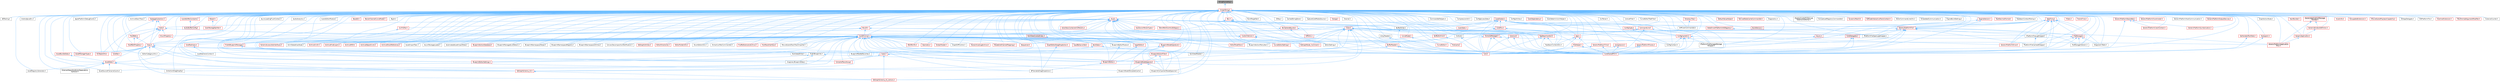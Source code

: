 digraph "StringFormatArg.h"
{
 // INTERACTIVE_SVG=YES
 // LATEX_PDF_SIZE
  bgcolor="transparent";
  edge [fontname=Helvetica,fontsize=10,labelfontname=Helvetica,labelfontsize=10];
  node [fontname=Helvetica,fontsize=10,shape=box,height=0.2,width=0.4];
  Node1 [id="Node000001",label="StringFormatArg.h",height=0.2,width=0.4,color="gray40", fillcolor="grey60", style="filled", fontcolor="black",tooltip=" "];
  Node1 -> Node2 [id="edge1_Node000001_Node000002",dir="back",color="steelblue1",style="solid",tooltip=" "];
  Node2 [id="Node000002",label="UnrealString.h",height=0.2,width=0.4,color="red", fillcolor="#FFF0F0", style="filled",URL="$d5/dba/UnrealString_8h.html",tooltip=" "];
  Node2 -> Node3 [id="edge2_Node000002_Node000003",dir="back",color="steelblue1",style="solid",tooltip=" "];
  Node3 [id="Node000003",label="ABTesting.h",height=0.2,width=0.4,color="grey40", fillcolor="white", style="filled",URL="$d6/dec/ABTesting_8h.html",tooltip=" "];
  Node2 -> Node4 [id="edge3_Node000002_Node000004",dir="back",color="steelblue1",style="solid",tooltip=" "];
  Node4 [id="Node000004",label="ActorDescContainerInitParams.h",height=0.2,width=0.4,color="red", fillcolor="#FFF0F0", style="filled",URL="$d1/da9/ActorDescContainerInitParams_8h.html",tooltip=" "];
  Node2 -> Node29 [id="edge4_Node000002_Node000029",dir="back",color="steelblue1",style="solid",tooltip=" "];
  Node29 [id="Node000029",label="AndroidJavaEnv.h",height=0.2,width=0.4,color="grey40", fillcolor="white", style="filled",URL="$d6/d94/AndroidJavaEnv_8h.html",tooltip=" "];
  Node2 -> Node30 [id="edge5_Node000002_Node000030",dir="back",color="steelblue1",style="solid",tooltip=" "];
  Node30 [id="Node000030",label="AnimStateAliasNode.h",height=0.2,width=0.4,color="grey40", fillcolor="white", style="filled",URL="$d1/dd2/AnimStateAliasNode_8h.html",tooltip=" "];
  Node2 -> Node31 [id="edge6_Node000002_Node000031",dir="back",color="steelblue1",style="solid",tooltip=" "];
  Node31 [id="Node000031",label="App.h",height=0.2,width=0.4,color="red", fillcolor="#FFF0F0", style="filled",URL="$de/d8b/App_8h.html",tooltip=" "];
  Node31 -> Node33 [id="edge7_Node000031_Node000033",dir="back",color="steelblue1",style="solid",tooltip=" "];
  Node33 [id="Node000033",label="Core.h",height=0.2,width=0.4,color="red", fillcolor="#FFF0F0", style="filled",URL="$d6/dd7/Core_8h.html",tooltip=" "];
  Node31 -> Node42 [id="edge8_Node000031_Node000042",dir="back",color="steelblue1",style="solid",tooltip=" "];
  Node42 [id="Node000042",label="CoreSharedPCH.h",height=0.2,width=0.4,color="red", fillcolor="#FFF0F0", style="filled",URL="$d8/de5/CoreSharedPCH_8h.html",tooltip=" "];
  Node31 -> Node47 [id="edge9_Node000031_Node000047",dir="back",color="steelblue1",style="solid",tooltip=" "];
  Node47 [id="Node000047",label="FeedbackContextAnsi.h",height=0.2,width=0.4,color="grey40", fillcolor="white", style="filled",URL="$de/d11/FeedbackContextAnsi_8h.html",tooltip=" "];
  Node2 -> Node935 [id="edge10_Node000002_Node000935",dir="back",color="steelblue1",style="solid",tooltip=" "];
  Node935 [id="Node000935",label="ApplePlatformDebugEvents.h",height=0.2,width=0.4,color="grey40", fillcolor="white", style="filled",URL="$df/d0c/ApplePlatformDebugEvents_8h.html",tooltip=" "];
  Node2 -> Node936 [id="edge11_Node000002_Node000936",dir="back",color="steelblue1",style="solid",tooltip=" "];
  Node936 [id="Node000936",label="ArchiveCrc32.h",height=0.2,width=0.4,color="red", fillcolor="#FFF0F0", style="filled",URL="$d9/dc5/ArchiveCrc32_8h.html",tooltip=" "];
  Node2 -> Node938 [id="edge12_Node000002_Node000938",dir="back",color="steelblue1",style="solid",tooltip=" "];
  Node938 [id="Node000938",label="ArchiveFindCulprit.h",height=0.2,width=0.4,color="red", fillcolor="#FFF0F0", style="filled",URL="$de/d30/ArchiveFindCulprit_8h.html",tooltip=" "];
  Node2 -> Node939 [id="edge13_Node000002_Node000939",dir="back",color="steelblue1",style="solid",tooltip=" "];
  Node939 [id="Node000939",label="ArchiveMD5.h",height=0.2,width=0.4,color="red", fillcolor="#FFF0F0", style="filled",URL="$d8/d7f/ArchiveMD5_8h.html",tooltip=" "];
  Node2 -> Node943 [id="edge14_Node000002_Node000943",dir="back",color="steelblue1",style="solid",tooltip=" "];
  Node943 [id="Node000943",label="ArchiveObjectCrc32.h",height=0.2,width=0.4,color="red", fillcolor="#FFF0F0", style="filled",URL="$d8/d12/ArchiveObjectCrc32_8h.html",tooltip=" "];
  Node2 -> Node944 [id="edge15_Node000002_Node000944",dir="back",color="steelblue1",style="solid",tooltip=" "];
  Node944 [id="Node000944",label="ArchiveShowReferences.h",height=0.2,width=0.4,color="red", fillcolor="#FFF0F0", style="filled",URL="$db/d28/ArchiveShowReferences_8h.html",tooltip=" "];
  Node2 -> Node945 [id="edge16_Node000002_Node000945",dir="back",color="steelblue1",style="solid",tooltip=" "];
  Node945 [id="Node000945",label="ArchiveStackTrace.h",height=0.2,width=0.4,color="grey40", fillcolor="white", style="filled",URL="$d9/d16/ArchiveStackTrace_8h.html",tooltip=" "];
  Node2 -> Node946 [id="edge17_Node000002_Node000946",dir="back",color="steelblue1",style="solid",tooltip=" "];
  Node946 [id="Node000946",label="ArrayReader.h",height=0.2,width=0.4,color="grey40", fillcolor="white", style="filled",URL="$d8/d40/ArrayReader_8h.html",tooltip=" "];
  Node946 -> Node33 [id="edge18_Node000946_Node000033",dir="back",color="steelblue1",style="solid",tooltip=" "];
  Node2 -> Node947 [id="edge19_Node000002_Node000947",dir="back",color="steelblue1",style="solid",tooltip=" "];
  Node947 [id="Node000947",label="AssetBundleData.h",height=0.2,width=0.4,color="red", fillcolor="#FFF0F0", style="filled",URL="$df/d47/AssetBundleData_8h.html",tooltip=" "];
  Node947 -> Node948 [id="edge20_Node000947_Node000948",dir="back",color="steelblue1",style="solid",tooltip=" "];
  Node948 [id="Node000948",label="AssetData.h",height=0.2,width=0.4,color="red", fillcolor="#FFF0F0", style="filled",URL="$d9/d19/AssetData_8h.html",tooltip=" "];
  Node948 -> Node962 [id="edge21_Node000948_Node000962",dir="back",color="steelblue1",style="solid",tooltip=" "];
  Node962 [id="Node000962",label="AssetRegistryGenerator.h",height=0.2,width=0.4,color="grey40", fillcolor="white", style="filled",URL="$df/dd1/AssetRegistryGenerator_8h.html",tooltip=" "];
  Node948 -> Node964 [id="edge22_Node000948_Node000964",dir="back",color="steelblue1",style="solid",tooltip=" "];
  Node964 [id="Node000964",label="AssetSourceFilenameCache.h",height=0.2,width=0.4,color="grey40", fillcolor="white", style="filled",URL="$dd/d16/AssetSourceFilenameCache_8h.html",tooltip=" "];
  Node948 -> Node980 [id="edge23_Node000948_Node000980",dir="back",color="steelblue1",style="solid",tooltip=" "];
  Node980 [id="Node000980",label="CollectionDragDropOp.h",height=0.2,width=0.4,color="grey40", fillcolor="white", style="filled",URL="$d6/d23/CollectionDragDropOp_8h.html",tooltip=" "];
  Node948 -> Node1118 [id="edge24_Node000948_Node001118",dir="back",color="steelblue1",style="solid",tooltip=" "];
  Node1118 [id="Node001118",label="EdGraphSchema_K2.h",height=0.2,width=0.4,color="red", fillcolor="#FFF0F0", style="filled",URL="$d0/dcf/EdGraphSchema__K2_8h.html",tooltip=" "];
  Node1118 -> Node1123 [id="edge25_Node001118_Node001123",dir="back",color="steelblue1",style="solid",tooltip=" "];
  Node1123 [id="Node001123",label="EdGraphSchema_K2_Actions.h",height=0.2,width=0.4,color="red", fillcolor="#FFF0F0", style="filled",URL="$d8/d9c/EdGraphSchema__K2__Actions_8h.html",tooltip=" "];
  Node948 -> Node1283 [id="edge26_Node000948_Node001283",dir="back",color="steelblue1",style="solid",tooltip=" "];
  Node1283 [id="Node001283",label="ExternalObjectAndActorDependency\lGatherer.h",height=0.2,width=0.4,color="grey40", fillcolor="white", style="filled",URL="$d3/d4e/ExternalObjectAndActorDependencyGatherer_8h.html",tooltip=" "];
  Node2 -> Node948 [id="edge27_Node000002_Node000948",dir="back",color="steelblue1",style="solid",tooltip=" "];
  Node2 -> Node1511 [id="edge28_Node000002_Node001511",dir="back",color="steelblue1",style="solid",tooltip=" "];
  Node1511 [id="Node001511",label="AssetImportTask.h",height=0.2,width=0.4,color="grey40", fillcolor="white", style="filled",URL="$d7/d65/AssetImportTask_8h.html",tooltip=" "];
  Node2 -> Node1512 [id="edge29_Node000002_Node001512",dir="back",color="steelblue1",style="solid",tooltip=" "];
  Node1512 [id="Node001512",label="AssetManagerTypes.h",height=0.2,width=0.4,color="red", fillcolor="#FFF0F0", style="filled",URL="$d6/d98/AssetManagerTypes_8h.html",tooltip=" "];
  Node2 -> Node962 [id="edge30_Node000002_Node000962",dir="back",color="steelblue1",style="solid",tooltip=" "];
  Node2 -> Node964 [id="edge31_Node000002_Node000964",dir="back",color="steelblue1",style="solid",tooltip=" "];
  Node2 -> Node1514 [id="edge32_Node000002_Node001514",dir="back",color="steelblue1",style="solid",tooltip=" "];
  Node1514 [id="Node001514",label="Async.h",height=0.2,width=0.4,color="red", fillcolor="#FFF0F0", style="filled",URL="$d7/ddf/Async_8h.html",tooltip=" "];
  Node1514 -> Node1515 [id="edge33_Node001514_Node001515",dir="back",color="steelblue1",style="solid",tooltip=" "];
  Node1515 [id="Node001515",label="IPlatformFileManagedStorage\lWrapper.h",height=0.2,width=0.4,color="grey40", fillcolor="white", style="filled",URL="$db/d2e/IPlatformFileManagedStorageWrapper_8h.html",tooltip=" "];
  Node2 -> Node1882 [id="edge34_Node000002_Node001882",dir="back",color="steelblue1",style="solid",tooltip=" "];
  Node1882 [id="Node001882",label="AsyncLoadingFlushContext.h",height=0.2,width=0.4,color="grey40", fillcolor="white", style="filled",URL="$d2/db2/AsyncLoadingFlushContext_8h.html",tooltip=" "];
  Node2 -> Node1883 [id="edge35_Node000002_Node001883",dir="back",color="steelblue1",style="solid",tooltip=" "];
  Node1883 [id="Node001883",label="AsyncPackageLoader.h",height=0.2,width=0.4,color="grey40", fillcolor="white", style="filled",URL="$d6/de5/AsyncPackageLoader_8h.html",tooltip=" "];
  Node2 -> Node1884 [id="edge36_Node000002_Node001884",dir="back",color="steelblue1",style="solid",tooltip=" "];
  Node1884 [id="Node001884",label="AudioAnalytics.h",height=0.2,width=0.4,color="grey40", fillcolor="white", style="filled",URL="$dc/d3f/AudioAnalytics_8h.html",tooltip=" "];
  Node2 -> Node1885 [id="edge37_Node000002_Node001885",dir="back",color="steelblue1",style="solid",tooltip=" "];
  Node1885 [id="Node001885",label="AudioBufferConfig.h",height=0.2,width=0.4,color="red", fillcolor="#FFF0F0", style="filled",URL="$d8/d7f/AudioBufferConfig_8h.html",tooltip=" "];
  Node2 -> Node1899 [id="edge38_Node000002_Node001899",dir="back",color="steelblue1",style="solid",tooltip=" "];
  Node1899 [id="Node001899",label="AudioBufferConstants.h",height=0.2,width=0.4,color="red", fillcolor="#FFF0F0", style="filled",URL="$df/d16/AudioBufferConstants_8h.html",tooltip=" "];
  Node1899 -> Node1885 [id="edge39_Node001899_Node001885",dir="back",color="steelblue1",style="solid",tooltip=" "];
  Node2 -> Node793 [id="edge40_Node000002_Node000793",dir="back",color="steelblue1",style="solid",tooltip=" "];
  Node793 [id="Node000793",label="AudioEditorModule.h",height=0.2,width=0.4,color="grey40", fillcolor="white", style="filled",URL="$d4/d28/AudioEditorModule_8h.html",tooltip=" "];
  Node2 -> Node1905 [id="edge41_Node000002_Node001905",dir="back",color="steelblue1",style="solid",tooltip=" "];
  Node1905 [id="Node001905",label="AutomatedAssetImportData.h",height=0.2,width=0.4,color="grey40", fillcolor="white", style="filled",URL="$dd/d4f/AutomatedAssetImportData_8h.html",tooltip=" "];
  Node2 -> Node795 [id="edge42_Node000002_Node000795",dir="back",color="steelblue1",style="solid",tooltip=" "];
  Node795 [id="Node000795",label="BPVariableDragDropAction.h",height=0.2,width=0.4,color="grey40", fillcolor="white", style="filled",URL="$dd/d23/BPVariableDragDropAction_8h.html",tooltip=" "];
  Node2 -> Node1906 [id="edge43_Node000002_Node001906",dir="back",color="steelblue1",style="solid",tooltip=" "];
  Node1906 [id="Node001906",label="Base64.h",height=0.2,width=0.4,color="red", fillcolor="#FFF0F0", style="filled",URL="$d1/dbd/Base64_8h.html",tooltip=" "];
  Node2 -> Node1931 [id="edge44_Node000002_Node001931",dir="back",color="steelblue1",style="solid",tooltip=" "];
  Node1931 [id="Node001931",label="BezierChannelCurveModel.h",height=0.2,width=0.4,color="red", fillcolor="#FFF0F0", style="filled",URL="$d3/d63/BezierChannelCurveModel_8h.html",tooltip=" "];
  Node2 -> Node1935 [id="edge45_Node000002_Node001935",dir="back",color="steelblue1",style="solid",tooltip=" "];
  Node1935 [id="Node001935",label="BigInt.h",height=0.2,width=0.4,color="grey40", fillcolor="white", style="filled",URL="$db/d27/BigInt_8h.html",tooltip=" "];
  Node2 -> Node1936 [id="edge46_Node000002_Node001936",dir="back",color="steelblue1",style="solid",tooltip=" "];
  Node1936 [id="Node001936",label="Blake3.h",height=0.2,width=0.4,color="red", fillcolor="#FFF0F0", style="filled",URL="$d2/db0/Blake3_8h.html",tooltip=" "];
  Node1936 -> Node1937 [id="edge47_Node001936_Node001937",dir="back",color="steelblue1",style="solid",tooltip=" "];
  Node1937 [id="Node001937",label="CookPackageSplitter.h",height=0.2,width=0.4,color="red", fillcolor="#FFF0F0", style="filled",URL="$da/db3/CookPackageSplitter_8h.html",tooltip=" "];
  Node2 -> Node2799 [id="edge48_Node000002_Node002799",dir="back",color="steelblue1",style="solid",tooltip=" "];
  Node2799 [id="Node002799",label="BlueprintActionDatabase.h",height=0.2,width=0.4,color="red", fillcolor="#FFF0F0", style="filled",URL="$d4/dae/BlueprintActionDatabase_8h.html",tooltip=" "];
  Node2 -> Node2800 [id="edge49_Node000002_Node002800",dir="back",color="steelblue1",style="solid",tooltip=" "];
  Node2800 [id="Node002800",label="BlueprintActionFilter.h",height=0.2,width=0.4,color="red", fillcolor="#FFF0F0", style="filled",URL="$d5/d2a/BlueprintActionFilter_8h.html",tooltip=" "];
  Node2800 -> Node2801 [id="edge50_Node002800_Node002801",dir="back",color="steelblue1",style="solid",tooltip=" "];
  Node2801 [id="Node002801",label="BlueprintComponentNodeSpawner.h",height=0.2,width=0.4,color="grey40", fillcolor="white", style="filled",URL="$d2/d98/BlueprintComponentNodeSpawner_8h.html",tooltip=" "];
  Node2800 -> Node2802 [id="edge51_Node002800_Node002802",dir="back",color="steelblue1",style="solid",tooltip=" "];
  Node2802 [id="Node002802",label="BlueprintNodeSpawner.h",height=0.2,width=0.4,color="red", fillcolor="#FFF0F0", style="filled",URL="$d1/de9/BlueprintNodeSpawner_8h.html",tooltip=" "];
  Node2802 -> Node2801 [id="edge52_Node002802_Node002801",dir="back",color="steelblue1",style="solid",tooltip=" "];
  Node2802 -> Node2804 [id="edge53_Node002802_Node002804",dir="back",color="steelblue1",style="solid",tooltip=" "];
  Node2804 [id="Node002804",label="BlueprintNodeTemplateCache.h",height=0.2,width=0.4,color="grey40", fillcolor="white", style="filled",URL="$d7/d87/BlueprintNodeTemplateCache_8h.html",tooltip=" "];
  Node2 -> Node986 [id="edge54_Node000002_Node000986",dir="back",color="steelblue1",style="solid",tooltip=" "];
  Node986 [id="Node000986",label="BlueprintActionMenuItem.h",height=0.2,width=0.4,color="grey40", fillcolor="white", style="filled",URL="$d8/dca/BlueprintActionMenuItem_8h.html",tooltip=" "];
  Node2 -> Node2801 [id="edge55_Node000002_Node002801",dir="back",color="steelblue1",style="solid",tooltip=" "];
  Node2 -> Node794 [id="edge56_Node000002_Node000794",dir="back",color="steelblue1",style="solid",tooltip=" "];
  Node794 [id="Node000794",label="BlueprintEditor.h",height=0.2,width=0.4,color="red", fillcolor="#FFF0F0", style="filled",URL="$df/d7d/BlueprintEditor_8h.html",tooltip=" "];
  Node794 -> Node795 [id="edge57_Node000794_Node000795",dir="back",color="steelblue1",style="solid",tooltip=" "];
  Node2 -> Node806 [id="edge58_Node000002_Node000806",dir="back",color="steelblue1",style="solid",tooltip=" "];
  Node806 [id="Node000806",label="BlueprintEditorModule.h",height=0.2,width=0.4,color="grey40", fillcolor="white", style="filled",URL="$df/d39/BlueprintEditorModule_8h.html",tooltip=" "];
  Node806 -> Node794 [id="edge59_Node000806_Node000794",dir="back",color="steelblue1",style="solid",tooltip=" "];
  Node2 -> Node1261 [id="edge60_Node000002_Node001261",dir="back",color="steelblue1",style="solid",tooltip=" "];
  Node1261 [id="Node001261",label="BlueprintEditorSettings.h",height=0.2,width=0.4,color="red", fillcolor="#FFF0F0", style="filled",URL="$d4/dbc/BlueprintEditorSettings_8h.html",tooltip=" "];
  Node2 -> Node2805 [id="edge61_Node000002_Node002805",dir="back",color="steelblue1",style="solid",tooltip=" "];
  Node2805 [id="Node002805",label="BlueprintManagedListDetails.h",height=0.2,width=0.4,color="grey40", fillcolor="white", style="filled",URL="$da/d22/BlueprintManagedListDetails_8h.html",tooltip=" "];
  Node2 -> Node2806 [id="edge62_Node000002_Node002806",dir="back",color="steelblue1",style="solid",tooltip=" "];
  Node2806 [id="Node002806",label="BlueprintNamespaceHelper.h",height=0.2,width=0.4,color="grey40", fillcolor="white", style="filled",URL="$d8/d5c/BlueprintNamespaceHelper_8h.html",tooltip=" "];
  Node2 -> Node2807 [id="edge63_Node000002_Node002807",dir="back",color="steelblue1",style="solid",tooltip=" "];
  Node2807 [id="Node002807",label="BlueprintNamespaceRegistry.h",height=0.2,width=0.4,color="grey40", fillcolor="white", style="filled",URL="$dc/dc7/BlueprintNamespaceRegistry_8h.html",tooltip=" "];
  Node2 -> Node2808 [id="edge64_Node000002_Node002808",dir="back",color="steelblue1",style="solid",tooltip=" "];
  Node2808 [id="Node002808",label="BlueprintNamespaceUtilities.h",height=0.2,width=0.4,color="grey40", fillcolor="white", style="filled",URL="$dc/d43/BlueprintNamespaceUtilities_8h.html",tooltip=" "];
  Node2 -> Node2809 [id="edge65_Node000002_Node002809",dir="back",color="steelblue1",style="solid",tooltip=" "];
  Node2809 [id="Node002809",label="BlueprintNodeSignature.h",height=0.2,width=0.4,color="red", fillcolor="#FFF0F0", style="filled",URL="$d0/d2a/BlueprintNodeSignature_8h.html",tooltip=" "];
  Node2809 -> Node2801 [id="edge66_Node002809_Node002801",dir="back",color="steelblue1",style="solid",tooltip=" "];
  Node2809 -> Node2802 [id="edge67_Node002809_Node002802",dir="back",color="steelblue1",style="solid",tooltip=" "];
  Node2809 -> Node988 [id="edge68_Node002809_Node000988",dir="back",color="steelblue1",style="solid",tooltip=" "];
  Node988 [id="Node000988",label="BlueprintPaletteFavorites.h",height=0.2,width=0.4,color="grey40", fillcolor="white", style="filled",URL="$dd/d5a/BlueprintPaletteFavorites_8h.html",tooltip=" "];
  Node2 -> Node2802 [id="edge69_Node000002_Node002802",dir="back",color="steelblue1",style="solid",tooltip=" "];
  Node2 -> Node2804 [id="edge70_Node000002_Node002804",dir="back",color="steelblue1",style="solid",tooltip=" "];
  Node2 -> Node988 [id="edge71_Node000002_Node000988",dir="back",color="steelblue1",style="solid",tooltip=" "];
  Node2 -> Node2810 [id="edge72_Node000002_Node002810",dir="back",color="steelblue1",style="solid",tooltip=" "];
  Node2810 [id="Node002810",label="Box.h",height=0.2,width=0.4,color="red", fillcolor="#FFF0F0", style="filled",URL="$de/d0f/Box_8h.html",tooltip=" "];
  Node2810 -> Node2813 [id="edge73_Node002810_Node002813",dir="back",color="steelblue1",style="solid",tooltip=" "];
  Node2813 [id="Node002813",label="BoxSphereBounds.h",height=0.2,width=0.4,color="red", fillcolor="#FFF0F0", style="filled",URL="$d3/d0a/BoxSphereBounds_8h.html",tooltip=" "];
  Node2813 -> Node33 [id="edge74_Node002813_Node000033",dir="back",color="steelblue1",style="solid",tooltip=" "];
  Node2813 -> Node2814 [id="edge75_Node002813_Node002814",dir="back",color="steelblue1",style="solid",tooltip=" "];
  Node2814 [id="Node002814",label="CoreMinimal.h",height=0.2,width=0.4,color="red", fillcolor="#FFF0F0", style="filled",URL="$d7/d67/CoreMinimal_8h.html",tooltip=" "];
  Node2814 -> Node30 [id="edge76_Node002814_Node000030",dir="back",color="steelblue1",style="solid",tooltip=" "];
  Node2814 -> Node936 [id="edge77_Node002814_Node000936",dir="back",color="steelblue1",style="solid",tooltip=" "];
  Node2814 -> Node938 [id="edge78_Node002814_Node000938",dir="back",color="steelblue1",style="solid",tooltip=" "];
  Node2814 -> Node939 [id="edge79_Node002814_Node000939",dir="back",color="steelblue1",style="solid",tooltip=" "];
  Node2814 -> Node943 [id="edge80_Node002814_Node000943",dir="back",color="steelblue1",style="solid",tooltip=" "];
  Node2814 -> Node944 [id="edge81_Node002814_Node000944",dir="back",color="steelblue1",style="solid",tooltip=" "];
  Node2814 -> Node1511 [id="edge82_Node002814_Node001511",dir="back",color="steelblue1",style="solid",tooltip=" "];
  Node2814 -> Node964 [id="edge83_Node002814_Node000964",dir="back",color="steelblue1",style="solid",tooltip=" "];
  Node2814 -> Node1883 [id="edge84_Node002814_Node001883",dir="back",color="steelblue1",style="solid",tooltip=" "];
  Node2814 -> Node1905 [id="edge85_Node002814_Node001905",dir="back",color="steelblue1",style="solid",tooltip=" "];
  Node2814 -> Node795 [id="edge86_Node002814_Node000795",dir="back",color="steelblue1",style="solid",tooltip=" "];
  Node2814 -> Node2799 [id="edge87_Node002814_Node002799",dir="back",color="steelblue1",style="solid",tooltip=" "];
  Node2814 -> Node2800 [id="edge88_Node002814_Node002800",dir="back",color="steelblue1",style="solid",tooltip=" "];
  Node2814 -> Node986 [id="edge89_Node002814_Node000986",dir="back",color="steelblue1",style="solid",tooltip=" "];
  Node2814 -> Node2801 [id="edge90_Node002814_Node002801",dir="back",color="steelblue1",style="solid",tooltip=" "];
  Node2814 -> Node794 [id="edge91_Node002814_Node000794",dir="back",color="steelblue1",style="solid",tooltip=" "];
  Node2814 -> Node806 [id="edge92_Node002814_Node000806",dir="back",color="steelblue1",style="solid",tooltip=" "];
  Node2814 -> Node1261 [id="edge93_Node002814_Node001261",dir="back",color="steelblue1",style="solid",tooltip=" "];
  Node2814 -> Node2805 [id="edge94_Node002814_Node002805",dir="back",color="steelblue1",style="solid",tooltip=" "];
  Node2814 -> Node2806 [id="edge95_Node002814_Node002806",dir="back",color="steelblue1",style="solid",tooltip=" "];
  Node2814 -> Node2807 [id="edge96_Node002814_Node002807",dir="back",color="steelblue1",style="solid",tooltip=" "];
  Node2814 -> Node2808 [id="edge97_Node002814_Node002808",dir="back",color="steelblue1",style="solid",tooltip=" "];
  Node2814 -> Node2809 [id="edge98_Node002814_Node002809",dir="back",color="steelblue1",style="solid",tooltip=" "];
  Node2814 -> Node2802 [id="edge99_Node002814_Node002802",dir="back",color="steelblue1",style="solid",tooltip=" "];
  Node2814 -> Node2804 [id="edge100_Node002814_Node002804",dir="back",color="steelblue1",style="solid",tooltip=" "];
  Node2814 -> Node988 [id="edge101_Node002814_Node000988",dir="back",color="steelblue1",style="solid",tooltip=" "];
  Node2814 -> Node3884 [id="edge102_Node002814_Node003884",dir="back",color="steelblue1",style="solid",tooltip=" "];
  Node3884 [id="Node003884",label="BulkData.h",height=0.2,width=0.4,color="red", fillcolor="#FFF0F0", style="filled",URL="$d4/d8e/BulkData_8h.html",tooltip=" "];
  Node3884 -> Node3885 [id="edge103_Node003884_Node003885",dir="back",color="steelblue1",style="solid",tooltip=" "];
  Node3885 [id="Node003885",label="BulkDataReader.h",height=0.2,width=0.4,color="grey40", fillcolor="white", style="filled",URL="$d4/d9b/BulkDataReader_8h.html",tooltip=" "];
  Node3884 -> Node3887 [id="edge104_Node003884_Node003887",dir="back",color="steelblue1",style="solid",tooltip=" "];
  Node3887 [id="Node003887",label="BulkDataWriter.h",height=0.2,width=0.4,color="grey40", fillcolor="white", style="filled",URL="$dc/dcb/BulkDataWriter_8h.html",tooltip=" "];
  Node2814 -> Node980 [id="edge105_Node002814_Node000980",dir="back",color="steelblue1",style="solid",tooltip=" "];
  Node2814 -> Node4148 [id="edge106_Node002814_Node004148",dir="back",color="steelblue1",style="solid",tooltip=" "];
  Node4148 [id="Node004148",label="CompilerResultsLog.h",height=0.2,width=0.4,color="red", fillcolor="#FFF0F0", style="filled",URL="$dc/d68/CompilerResultsLog_8h.html",tooltip=" "];
  Node2814 -> Node4323 [id="edge107_Node002814_Node004323",dir="back",color="steelblue1",style="solid",tooltip=" "];
  Node4323 [id="Node004323",label="ConvexDecompositionNotification.h",height=0.2,width=0.4,color="grey40", fillcolor="white", style="filled",URL="$d3/d5a/ConvexDecompositionNotification_8h.html",tooltip=" "];
  Node2814 -> Node33 [id="edge108_Node002814_Node000033",dir="back",color="steelblue1",style="solid",tooltip=" "];
  Node2814 -> Node4329 [id="edge109_Node002814_Node004329",dir="back",color="steelblue1",style="solid",tooltip=" "];
  Node4329 [id="Node004329",label="CoreRedirects.h",height=0.2,width=0.4,color="red", fillcolor="#FFF0F0", style="filled",URL="$d1/d15/CoreRedirects_8h.html",tooltip=" "];
  Node4329 -> Node2798 [id="edge110_Node004329_Node002798",dir="back",color="steelblue1",style="solid",tooltip=" "];
  Node2798 [id="Node002798",label="CoreRedirectsContext.h",height=0.2,width=0.4,color="grey40", fillcolor="white", style="filled",URL="$da/d3c/CoreRedirectsContext_8h.html",tooltip=" "];
  Node2814 -> Node42 [id="edge111_Node002814_Node000042",dir="back",color="steelblue1",style="solid",tooltip=" "];
  Node2814 -> Node4392 [id="edge112_Node002814_Node004392",dir="back",color="steelblue1",style="solid",tooltip=" "];
  Node4392 [id="Node004392",label="CurveEditorSettings.h",height=0.2,width=0.4,color="red", fillcolor="#FFF0F0", style="filled",URL="$d2/d54/CurveEditorSettings_8h.html",tooltip=" "];
  Node2814 -> Node992 [id="edge113_Node002814_Node000992",dir="back",color="steelblue1",style="solid",tooltip=" "];
  Node992 [id="Node000992",label="EdGraphNode_Comment.h",height=0.2,width=0.4,color="red", fillcolor="#FFF0F0", style="filled",URL="$dd/d88/EdGraphNode__Comment_8h.html",tooltip=" "];
  Node2814 -> Node1118 [id="edge114_Node002814_Node001118",dir="back",color="steelblue1",style="solid",tooltip=" "];
  Node2814 -> Node1123 [id="edge115_Node002814_Node001123",dir="back",color="steelblue1",style="solid",tooltip=" "];
  Node2814 -> Node4799 [id="edge116_Node002814_Node004799",dir="back",color="steelblue1",style="solid",tooltip=" "];
  Node4799 [id="Node004799",label="EdGraphUtilities.h",height=0.2,width=0.4,color="red", fillcolor="#FFF0F0", style="filled",URL="$da/db8/EdGraphUtilities_8h.html",tooltip=" "];
  Node2814 -> Node4822 [id="edge117_Node002814_Node004822",dir="back",color="steelblue1",style="solid",tooltip=" "];
  Node4822 [id="Node004822",label="EditorCategoryUtils.h",height=0.2,width=0.4,color="grey40", fillcolor="white", style="filled",URL="$d9/d6e/EditorCategoryUtils_8h.html",tooltip=" "];
  Node2814 -> Node4825 [id="edge118_Node002814_Node004825",dir="back",color="steelblue1",style="solid",tooltip=" "];
  Node4825 [id="Node004825",label="EditorDirectories.h",height=0.2,width=0.4,color="red", fillcolor="#FFF0F0", style="filled",URL="$d5/d81/EditorDirectories_8h.html",tooltip=" "];
  Node2814 -> Node4829 [id="edge119_Node002814_Node004829",dir="back",color="steelblue1",style="solid",tooltip=" "];
  Node4829 [id="Node004829",label="EditorFolderUtils.h",height=0.2,width=0.4,color="red", fillcolor="#FFF0F0", style="filled",URL="$dc/d67/EditorFolderUtils_8h.html",tooltip=" "];
  Node2814 -> Node4838 [id="edge120_Node002814_Node004838",dir="back",color="steelblue1",style="solid",tooltip=" "];
  Node4838 [id="Node004838",label="EditorModeTools.h",height=0.2,width=0.4,color="red", fillcolor="#FFF0F0", style="filled",URL="$d3/d8a/EditorModeTools_8h.html",tooltip=" "];
  Node2814 -> Node4853 [id="edge121_Node002814_Node004853",dir="back",color="steelblue1",style="solid",tooltip=" "];
  Node4853 [id="Node004853",label="EditorSettings.h",height=0.2,width=0.4,color="grey40", fillcolor="white", style="filled",URL="$d7/df5/EditorSettings_8h.html",tooltip=" "];
  Node2814 -> Node4877 [id="edge122_Node002814_Node004877",dir="back",color="steelblue1",style="solid",tooltip=" "];
  Node4877 [id="Node004877",label="EnumEditorUtils.h",height=0.2,width=0.4,color="grey40", fillcolor="white", style="filled",URL="$d4/d47/EnumEditorUtils_8h.html",tooltip=" "];
  Node2814 -> Node4092 [id="edge123_Node002814_Node004092",dir="back",color="steelblue1",style="solid",tooltip=" "];
  Node4092 [id="Node004092",label="ExtractLocResCommandlet.h",height=0.2,width=0.4,color="grey40", fillcolor="white", style="filled",URL="$d6/d6d/ExtractLocResCommandlet_8h.html",tooltip=" "];
  Node2814 -> Node5018 [id="edge124_Node002814_Node005018",dir="back",color="steelblue1",style="solid",tooltip=" "];
  Node5018 [id="Node005018",label="FileCache.h",height=0.2,width=0.4,color="red", fillcolor="#FFF0F0", style="filled",URL="$da/d07/FileCache_8h.html",tooltip=" "];
  Node2814 -> Node3686 [id="edge125_Node002814_Node003686",dir="back",color="steelblue1",style="solid",tooltip=" "];
  Node3686 [id="Node003686",label="FindInBlueprintManager.h",height=0.2,width=0.4,color="red", fillcolor="#FFF0F0", style="filled",URL="$db/d3b/FindInBlueprintManager_8h.html",tooltip=" "];
  Node3686 -> Node1260 [id="edge126_Node003686_Node001260",dir="back",color="steelblue1",style="solid",tooltip=" "];
  Node1260 [id="Node001260",label="FindInBlueprints.h",height=0.2,width=0.4,color="grey40", fillcolor="white", style="filled",URL="$d0/d27/FindInBlueprints_8h.html",tooltip=" "];
  Node1260 -> Node794 [id="edge127_Node001260_Node000794",dir="back",color="steelblue1",style="solid",tooltip=" "];
  Node1260 -> Node1261 [id="edge128_Node001260_Node001261",dir="back",color="steelblue1",style="solid",tooltip=" "];
  Node1260 -> Node1262 [id="edge129_Node001260_Node001262",dir="back",color="steelblue1",style="solid",tooltip=" "];
  Node1262 [id="Node001262",label="ImaginaryBlueprintData.h",height=0.2,width=0.4,color="grey40", fillcolor="white", style="filled",URL="$d9/d16/ImaginaryBlueprintData_8h.html",tooltip=" "];
  Node3686 -> Node1262 [id="edge130_Node003686_Node001262",dir="back",color="steelblue1",style="solid",tooltip=" "];
  Node2814 -> Node1260 [id="edge131_Node002814_Node001260",dir="back",color="steelblue1",style="solid",tooltip=" "];
  Node2814 -> Node5019 [id="edge132_Node002814_Node005019",dir="back",color="steelblue1",style="solid",tooltip=" "];
  Node5019 [id="Node005019",label="FindReferencersArchive.h",height=0.2,width=0.4,color="red", fillcolor="#FFF0F0", style="filled",URL="$d5/d8f/FindReferencersArchive_8h.html",tooltip=" "];
  Node2814 -> Node4196 [id="edge133_Node002814_Node004196",dir="back",color="steelblue1",style="solid",tooltip=" "];
  Node4196 [id="Node004196",label="FontFaceInterface.h",height=0.2,width=0.4,color="red", fillcolor="#FFF0F0", style="filled",URL="$d1/dbe/FontFaceInterface_8h.html",tooltip=" "];
  Node2814 -> Node5037 [id="edge134_Node002814_Node005037",dir="back",color="steelblue1",style="solid",tooltip=" "];
  Node5037 [id="Node005037",label="GBufferInfo.h",height=0.2,width=0.4,color="red", fillcolor="#FFF0F0", style="filled",URL="$d4/d51/GBufferInfo_8h.html",tooltip=" "];
  Node2814 -> Node6349 [id="edge135_Node002814_Node006349",dir="back",color="steelblue1",style="solid",tooltip=" "];
  Node6349 [id="Node006349",label="GenericAccessibleInterfaces.h",height=0.2,width=0.4,color="red", fillcolor="#FFF0F0", style="filled",URL="$d9/dbb/GenericAccessibleInterfaces_8h.html",tooltip=" "];
  Node2814 -> Node6366 [id="edge136_Node002814_Node006366",dir="back",color="steelblue1",style="solid",tooltip=" "];
  Node6366 [id="Node006366",label="Geometry.h",height=0.2,width=0.4,color="red", fillcolor="#FFF0F0", style="filled",URL="$d3/d8b/Geometry_8h.html",tooltip=" "];
  Node2814 -> Node604 [id="edge137_Node002814_Node000604",dir="back",color="steelblue1",style="solid",tooltip=" "];
  Node604 [id="Node000604",label="GlobalShader.h",height=0.2,width=0.4,color="red", fillcolor="#FFF0F0", style="filled",URL="$db/de3/GlobalShader_8h.html",tooltip=" "];
  Node2814 -> Node3307 [id="edge138_Node002814_Node003307",dir="back",color="steelblue1",style="solid",tooltip=" "];
  Node3307 [id="Node003307",label="GraphDiffControl.h",height=0.2,width=0.4,color="grey40", fillcolor="white", style="filled",URL="$d8/ded/GraphDiffControl_8h.html",tooltip=" "];
  Node2814 -> Node3377 [id="edge139_Node002814_Node003377",dir="back",color="steelblue1",style="solid",tooltip=" "];
  Node3377 [id="Node003377",label="GraphEditor.h",height=0.2,width=0.4,color="red", fillcolor="#FFF0F0", style="filled",URL="$dc/dc5/GraphEditor_8h.html",tooltip=" "];
  Node3377 -> Node794 [id="edge140_Node003377_Node000794",dir="back",color="steelblue1",style="solid",tooltip=" "];
  Node2814 -> Node1264 [id="edge141_Node002814_Node001264",dir="back",color="steelblue1",style="solid",tooltip=" "];
  Node1264 [id="Node001264",label="GraphEditorDragDropAction.h",height=0.2,width=0.4,color="red", fillcolor="#FFF0F0", style="filled",URL="$d7/d19/GraphEditorDragDropAction_8h.html",tooltip=" "];
  Node1264 -> Node795 [id="edge142_Node001264_Node000795",dir="back",color="steelblue1",style="solid",tooltip=" "];
  Node2814 -> Node6471 [id="edge143_Node002814_Node006471",dir="back",color="steelblue1",style="solid",tooltip=" "];
  Node6471 [id="Node006471",label="HierarchicalLogArchive.h",height=0.2,width=0.4,color="red", fillcolor="#FFF0F0", style="filled",URL="$df/d85/HierarchicalLogArchive_8h.html",tooltip=" "];
  Node2814 -> Node6054 [id="edge144_Node002814_Node006054",dir="back",color="steelblue1",style="solid",tooltip=" "];
  Node6054 [id="Node006054",label="IMovieSceneToolsTrackImporter.h",height=0.2,width=0.4,color="grey40", fillcolor="white", style="filled",URL="$df/d43/IMovieSceneToolsTrackImporter_8h.html",tooltip=" "];
  Node2814 -> Node5737 [id="edge145_Node002814_Node005737",dir="back",color="steelblue1",style="solid",tooltip=" "];
  Node5737 [id="Node005737",label="INodeAndChannelMappings.h",height=0.2,width=0.4,color="red", fillcolor="#FFF0F0", style="filled",URL="$d4/db0/INodeAndChannelMappings_8h.html",tooltip=" "];
  Node2814 -> Node3481 [id="edge146_Node002814_Node003481",dir="back",color="steelblue1",style="solid",tooltip=" "];
  Node3481 [id="Node003481",label="ISequencer.h",height=0.2,width=0.4,color="red", fillcolor="#FFF0F0", style="filled",URL="$d7/d1d/ISequencer_8h.html",tooltip=" "];
  Node2814 -> Node1262 [id="edge147_Node002814_Node001262",dir="back",color="steelblue1",style="solid",tooltip=" "];
  Node2814 -> Node6022 [id="edge148_Node002814_Node006022",dir="back",color="steelblue1",style="solid",tooltip=" "];
  Node6022 [id="Node006022",label="InputBehaviorSet.h",height=0.2,width=0.4,color="red", fillcolor="#FFF0F0", style="filled",URL="$da/d29/InputBehaviorSet_8h.html",tooltip=" "];
  Node2813 -> Node42 [id="edge149_Node002813_Node000042",dir="back",color="steelblue1",style="solid",tooltip=" "];
  Node2810 -> Node33 [id="edge150_Node002810_Node000033",dir="back",color="steelblue1",style="solid",tooltip=" "];
  Node2810 -> Node2814 [id="edge151_Node002810_Node002814",dir="back",color="steelblue1",style="solid",tooltip=" "];
  Node2810 -> Node42 [id="edge152_Node002810_Node000042",dir="back",color="steelblue1",style="solid",tooltip=" "];
  Node2810 -> Node4838 [id="edge153_Node002810_Node004838",dir="back",color="steelblue1",style="solid",tooltip=" "];
  Node2 -> Node7431 [id="edge154_Node000002_Node007431",dir="back",color="steelblue1",style="solid",tooltip=" "];
  Node7431 [id="Node007431",label="Box2D.h",height=0.2,width=0.4,color="red", fillcolor="#FFF0F0", style="filled",URL="$d3/d1c/Box2D_8h.html",tooltip=" "];
  Node7431 -> Node5411 [id="edge155_Node007431_Node005411",dir="back",color="steelblue1",style="solid",tooltip=" "];
  Node5411 [id="Node005411",label="Class.h",height=0.2,width=0.4,color="red", fillcolor="#FFF0F0", style="filled",URL="$d4/d05/Class_8h.html",tooltip=" "];
  Node5411 -> Node947 [id="edge156_Node005411_Node000947",dir="back",color="steelblue1",style="solid",tooltip=" "];
  Node5411 -> Node948 [id="edge157_Node005411_Node000948",dir="back",color="steelblue1",style="solid",tooltip=" "];
  Node5411 -> Node1512 [id="edge158_Node005411_Node001512",dir="back",color="steelblue1",style="solid",tooltip=" "];
  Node5411 -> Node795 [id="edge159_Node005411_Node000795",dir="back",color="steelblue1",style="solid",tooltip=" "];
  Node5411 -> Node2800 [id="edge160_Node005411_Node002800",dir="back",color="steelblue1",style="solid",tooltip=" "];
  Node5411 -> Node1261 [id="edge161_Node005411_Node001261",dir="back",color="steelblue1",style="solid",tooltip=" "];
  Node5411 -> Node5413 [id="edge162_Node005411_Node005413",dir="back",color="steelblue1",style="solid",tooltip=" "];
  Node5413 [id="Node005413",label="Casts.h",height=0.2,width=0.4,color="red", fillcolor="#FFF0F0", style="filled",URL="$d4/d55/Casts_8h.html",tooltip=" "];
  Node5413 -> Node2802 [id="edge163_Node005413_Node002802",dir="back",color="steelblue1",style="solid",tooltip=" "];
  Node5413 -> Node4148 [id="edge164_Node005413_Node004148",dir="back",color="steelblue1",style="solid",tooltip=" "];
  Node5413 -> Node1123 [id="edge165_Node005413_Node001123",dir="back",color="steelblue1",style="solid",tooltip=" "];
  Node5411 -> Node5182 [id="edge166_Node005411_Node005182",dir="back",color="steelblue1",style="solid",tooltip=" "];
  Node5182 [id="Node005182",label="CoreNet.h",height=0.2,width=0.4,color="red", fillcolor="#FFF0F0", style="filled",URL="$da/d1a/CoreNet_8h.html",tooltip=" "];
  Node5411 -> Node1118 [id="edge167_Node005411_Node001118",dir="back",color="steelblue1",style="solid",tooltip=" "];
  Node5411 -> Node1123 [id="edge168_Node005411_Node001123",dir="back",color="steelblue1",style="solid",tooltip=" "];
  Node5411 -> Node4822 [id="edge169_Node005411_Node004822",dir="back",color="steelblue1",style="solid",tooltip=" "];
  Node5411 -> Node5981 [id="edge170_Node005411_Node005981",dir="back",color="steelblue1",style="solid",tooltip=" "];
  Node5981 [id="Node005981",label="GCObjectInfo.h",height=0.2,width=0.4,color="red", fillcolor="#FFF0F0", style="filled",URL="$d3/d0f/GCObjectInfo_8h.html",tooltip=" "];
  Node7431 -> Node33 [id="edge171_Node007431_Node000033",dir="back",color="steelblue1",style="solid",tooltip=" "];
  Node7431 -> Node2814 [id="edge172_Node007431_Node002814",dir="back",color="steelblue1",style="solid",tooltip=" "];
  Node7431 -> Node42 [id="edge173_Node007431_Node000042",dir="back",color="steelblue1",style="solid",tooltip=" "];
  Node7431 -> Node6349 [id="edge174_Node007431_Node006349",dir="back",color="steelblue1",style="solid",tooltip=" "];
  Node2 -> Node2813 [id="edge175_Node000002_Node002813",dir="back",color="steelblue1",style="solid",tooltip=" "];
  Node2 -> Node7432 [id="edge176_Node000002_Node007432",dir="back",color="steelblue1",style="solid",tooltip=" "];
  Node7432 [id="Node007432",label="BufferArchive.h",height=0.2,width=0.4,color="red", fillcolor="#FFF0F0", style="filled",URL="$df/d5a/BufferArchive_8h.html",tooltip=" "];
  Node7432 -> Node33 [id="edge177_Node007432_Node000033",dir="back",color="steelblue1",style="solid",tooltip=" "];
  Node2 -> Node7434 [id="edge178_Node000002_Node007434",dir="back",color="steelblue1",style="solid",tooltip=" "];
  Node7434 [id="Node007434",label="BufferReader.h",height=0.2,width=0.4,color="red", fillcolor="#FFF0F0", style="filled",URL="$d4/d3f/BufferReader_8h.html",tooltip=" "];
  Node7434 -> Node3885 [id="edge179_Node007434_Node003885",dir="back",color="steelblue1",style="solid",tooltip=" "];
  Node7434 -> Node33 [id="edge180_Node007434_Node000033",dir="back",color="steelblue1",style="solid",tooltip=" "];
  Node7434 -> Node42 [id="edge181_Node007434_Node000042",dir="back",color="steelblue1",style="solid",tooltip=" "];
  Node2 -> Node7453 [id="edge182_Node000002_Node007453",dir="back",color="steelblue1",style="solid",tooltip=" "];
  Node7453 [id="Node007453",label="BufferWriter.h",height=0.2,width=0.4,color="grey40", fillcolor="white", style="filled",URL="$de/d1c/BufferWriter_8h.html",tooltip=" "];
  Node7453 -> Node33 [id="edge183_Node007453_Node000033",dir="back",color="steelblue1",style="solid",tooltip=" "];
  Node2 -> Node7454 [id="edge184_Node000002_Node007454",dir="back",color="steelblue1",style="solid",tooltip=" "];
  Node7454 [id="Node007454",label="BuildTargetSet.h",height=0.2,width=0.4,color="grey40", fillcolor="white", style="filled",URL="$da/d9e/BuildTargetSet_8h.html",tooltip=" "];
  Node2 -> Node7455 [id="edge185_Node000002_Node007455",dir="back",color="steelblue1",style="solid",tooltip=" "];
  Node7455 [id="Node007455",label="BuildVersion.h",height=0.2,width=0.4,color="red", fillcolor="#FFF0F0", style="filled",URL="$dc/db2/BuildVersion_8h.html",tooltip=" "];
  Node2 -> Node3884 [id="edge186_Node000002_Node003884",dir="back",color="steelblue1",style="solid",tooltip=" "];
  Node2 -> Node7457 [id="edge187_Node000002_Node007457",dir="back",color="steelblue1",style="solid",tooltip=" "];
  Node7457 [id="Node007457",label="BulkDataCookedIndex.h",height=0.2,width=0.4,color="red", fillcolor="#FFF0F0", style="filled",URL="$d8/dad/BulkDataCookedIndex_8h.html",tooltip=" "];
  Node7457 -> Node3884 [id="edge188_Node007457_Node003884",dir="back",color="steelblue1",style="solid",tooltip=" "];
  Node2 -> Node3885 [id="edge189_Node000002_Node003885",dir="back",color="steelblue1",style="solid",tooltip=" "];
  Node2 -> Node3887 [id="edge190_Node000002_Node003887",dir="back",color="steelblue1",style="solid",tooltip=" "];
  Node2 -> Node7459 [id="edge191_Node000002_Node007459",dir="back",color="steelblue1",style="solid",tooltip=" "];
  Node7459 [id="Node007459",label="CDKey.h",height=0.2,width=0.4,color="grey40", fillcolor="white", style="filled",URL="$df/d16/CDKey_8h.html",tooltip=" "];
  Node2 -> Node7460 [id="edge192_Node000002_Node007460",dir="back",color="steelblue1",style="solid",tooltip=" "];
  Node7460 [id="Node007460",label="CachedStringStore.h",height=0.2,width=0.4,color="grey40", fillcolor="white", style="filled",URL="$d2/d50/CachedStringStore_8h.html",tooltip=" "];
  Node2 -> Node6142 [id="edge193_Node000002_Node006142",dir="back",color="steelblue1",style="solid",tooltip=" "];
  Node6142 [id="Node006142",label="CaptureCardMediaSource.h",height=0.2,width=0.4,color="grey40", fillcolor="white", style="filled",URL="$d7/d73/CaptureCardMediaSource_8h.html",tooltip=" "];
  Node2 -> Node5413 [id="edge194_Node000002_Node005413",dir="back",color="steelblue1",style="solid",tooltip=" "];
  Node2 -> Node7461 [id="edge195_Node000002_Node007461",dir="back",color="steelblue1",style="solid",tooltip=" "];
  Node7461 [id="Node007461",label="Change.h",height=0.2,width=0.4,color="red", fillcolor="#FFF0F0", style="filled",URL="$d2/d78/Change_8h.html",tooltip=" "];
  Node2 -> Node7465 [id="edge196_Node000002_Node007465",dir="back",color="steelblue1",style="solid",tooltip=" "];
  Node7465 [id="Node007465",label="Channel.h",height=0.2,width=0.4,color="grey40", fillcolor="white", style="filled",URL="$db/d1c/Developer_2TraceServices_2Public_2TraceServices_2Model_2Channel_8h.html",tooltip=" "];
  Node2 -> Node5411 [id="edge197_Node000002_Node005411",dir="back",color="steelblue1",style="solid",tooltip=" "];
  Node2 -> Node980 [id="edge198_Node000002_Node000980",dir="back",color="steelblue1",style="solid",tooltip=" "];
  Node2 -> Node7466 [id="edge199_Node000002_Node007466",dir="back",color="steelblue1",style="solid",tooltip=" "];
  Node7466 [id="Node007466",label="Color.h",height=0.2,width=0.4,color="red", fillcolor="#FFF0F0", style="filled",URL="$dd/dac/Color_8h.html",tooltip=" "];
  Node7466 -> Node986 [id="edge200_Node007466_Node000986",dir="back",color="steelblue1",style="solid",tooltip=" "];
  Node7466 -> Node794 [id="edge201_Node007466_Node000794",dir="back",color="steelblue1",style="solid",tooltip=" "];
  Node7466 -> Node2802 [id="edge202_Node007466_Node002802",dir="back",color="steelblue1",style="solid",tooltip=" "];
  Node7466 -> Node7477 [id="edge203_Node007466_Node007477",dir="back",color="steelblue1",style="solid",tooltip=" "];
  Node7477 [id="Node007477",label="ColorList.h",height=0.2,width=0.4,color="red", fillcolor="#FFF0F0", style="filled",URL="$db/da1/ColorList_8h.html",tooltip=" "];
  Node7477 -> Node33 [id="edge204_Node007477_Node000033",dir="back",color="steelblue1",style="solid",tooltip=" "];
  Node7477 -> Node42 [id="edge205_Node007477_Node000042",dir="back",color="steelblue1",style="solid",tooltip=" "];
  Node7466 -> Node7479 [id="edge206_Node007466_Node007479",dir="back",color="steelblue1",style="solid",tooltip=" "];
  Node7479 [id="Node007479",label="ConfigCacheIni.h",height=0.2,width=0.4,color="red", fillcolor="#FFF0F0", style="filled",URL="$dd/d3f/ConfigCacheIni_8h.html",tooltip=" "];
  Node7479 -> Node7480 [id="edge207_Node007479_Node007480",dir="back",color="steelblue1",style="solid",tooltip=" "];
  Node7480 [id="Node007480",label="ConfigContext.h",height=0.2,width=0.4,color="grey40", fillcolor="white", style="filled",URL="$d7/d2e/ConfigContext_8h.html",tooltip=" "];
  Node7479 -> Node33 [id="edge208_Node007479_Node000033",dir="back",color="steelblue1",style="solid",tooltip=" "];
  Node7479 -> Node42 [id="edge209_Node007479_Node000042",dir="back",color="steelblue1",style="solid",tooltip=" "];
  Node7479 -> Node7481 [id="edge210_Node007479_Node007481",dir="back",color="steelblue1",style="solid",tooltip=" "];
  Node7481 [id="Node007481",label="GenericPlatformDriver.h",height=0.2,width=0.4,color="red", fillcolor="#FFF0F0", style="filled",URL="$d6/d35/GenericPlatformDriver_8h.html",tooltip=" "];
  Node7479 -> Node1515 [id="edge211_Node007479_Node001515",dir="back",color="steelblue1",style="solid",tooltip=" "];
  Node7466 -> Node33 [id="edge212_Node007466_Node000033",dir="back",color="steelblue1",style="solid",tooltip=" "];
  Node7466 -> Node42 [id="edge213_Node007466_Node000042",dir="back",color="steelblue1",style="solid",tooltip=" "];
  Node7466 -> Node4392 [id="edge214_Node007466_Node004392",dir="back",color="steelblue1",style="solid",tooltip=" "];
  Node7466 -> Node5430 [id="edge215_Node007466_Node005430",dir="back",color="steelblue1",style="solid",tooltip=" "];
  Node5430 [id="Node005430",label="CurveModel.h",height=0.2,width=0.4,color="red", fillcolor="#FFF0F0", style="filled",URL="$de/d1c/CurveModel_8h.html",tooltip=" "];
  Node5430 -> Node2018 [id="edge216_Node005430_Node002018",dir="back",color="steelblue1",style="solid",tooltip=" "];
  Node2018 [id="Node002018",label="CurveEditor.h",height=0.2,width=0.4,color="red", fillcolor="#FFF0F0", style="filled",URL="$d1/d27/CurveEditor_8h.html",tooltip=" "];
  Node7466 -> Node2099 [id="edge217_Node007466_Node002099",dir="back",color="steelblue1",style="solid",tooltip=" "];
  Node2099 [id="Node002099",label="DiffUtils.h",height=0.2,width=0.4,color="red", fillcolor="#FFF0F0", style="filled",URL="$d4/d91/DiffUtils_8h.html",tooltip=" "];
  Node7466 -> Node992 [id="edge218_Node007466_Node000992",dir="back",color="steelblue1",style="solid",tooltip=" "];
  Node7466 -> Node1118 [id="edge219_Node007466_Node001118",dir="back",color="steelblue1",style="solid",tooltip=" "];
  Node7466 -> Node7483 [id="edge220_Node007466_Node007483",dir="back",color="steelblue1",style="solid",tooltip=" "];
  Node7483 [id="Node007483",label="FileHelper.h",height=0.2,width=0.4,color="red", fillcolor="#FFF0F0", style="filled",URL="$d8/dfe/FileHelper_8h.html",tooltip=" "];
  Node7483 -> Node33 [id="edge221_Node007483_Node000033",dir="back",color="steelblue1",style="solid",tooltip=" "];
  Node7483 -> Node42 [id="edge222_Node007483_Node000042",dir="back",color="steelblue1",style="solid",tooltip=" "];
  Node7466 -> Node1260 [id="edge223_Node007466_Node001260",dir="back",color="steelblue1",style="solid",tooltip=" "];
  Node7466 -> Node7485 [id="edge224_Node007466_Node007485",dir="back",color="steelblue1",style="solid",tooltip=" "];
  Node7485 [id="Node007485",label="GenericPlatformApplication\lMisc.h",height=0.2,width=0.4,color="red", fillcolor="#FFF0F0", style="filled",URL="$d9/d09/GenericPlatformApplicationMisc_8h.html",tooltip=" "];
  Node7466 -> Node7495 [id="edge225_Node007466_Node007495",dir="back",color="steelblue1",style="solid",tooltip=" "];
  Node7495 [id="Node007495",label="IPlatformFileLogWrapper.h",height=0.2,width=0.4,color="grey40", fillcolor="white", style="filled",URL="$d4/d5f/IPlatformFileLogWrapper_8h.html",tooltip=" "];
  Node7495 -> Node7496 [id="edge226_Node007495_Node007496",dir="back",color="steelblue1",style="solid",tooltip=" "];
  Node7496 [id="Node007496",label="IPlatformFileCachedWrapper.h",height=0.2,width=0.4,color="grey40", fillcolor="white", style="filled",URL="$d2/d1a/IPlatformFileCachedWrapper_8h.html",tooltip=" "];
  Node2 -> Node7477 [id="edge227_Node000002_Node007477",dir="back",color="steelblue1",style="solid",tooltip=" "];
  Node2 -> Node7823 [id="edge228_Node000002_Node007823",dir="back",color="steelblue1",style="solid",tooltip=" "];
  Node7823 [id="Node007823",label="CommandLine.h",height=0.2,width=0.4,color="red", fillcolor="#FFF0F0", style="filled",URL="$d9/d41/CommandLine_8h.html",tooltip=" "];
  Node7823 -> Node31 [id="edge229_Node007823_Node000031",dir="back",color="steelblue1",style="solid",tooltip=" "];
  Node7823 -> Node33 [id="edge230_Node007823_Node000033",dir="back",color="steelblue1",style="solid",tooltip=" "];
  Node7823 -> Node42 [id="edge231_Node007823_Node000042",dir="back",color="steelblue1",style="solid",tooltip=" "];
  Node7823 -> Node1515 [id="edge232_Node007823_Node001515",dir="back",color="steelblue1",style="solid",tooltip=" "];
  Node2 -> Node7827 [id="edge233_Node000002_Node007827",dir="back",color="steelblue1",style="solid",tooltip=" "];
  Node7827 [id="Node007827",label="CommandletHelpers.h",height=0.2,width=0.4,color="grey40", fillcolor="white", style="filled",URL="$db/d80/CommandletHelpers_8h.html",tooltip=" "];
  Node2 -> Node4148 [id="edge234_Node000002_Node004148",dir="back",color="steelblue1",style="solid",tooltip=" "];
  Node2 -> Node7828 [id="edge235_Node000002_Node007828",dir="back",color="steelblue1",style="solid",tooltip=" "];
  Node7828 [id="Node007828",label="Compression.h",height=0.2,width=0.4,color="red", fillcolor="#FFF0F0", style="filled",URL="$db/d9c/Compression_8h.html",tooltip=" "];
  Node7828 -> Node33 [id="edge236_Node007828_Node000033",dir="back",color="steelblue1",style="solid",tooltip=" "];
  Node7828 -> Node42 [id="edge237_Node007828_Node000042",dir="back",color="steelblue1",style="solid",tooltip=" "];
  Node2 -> Node7831 [id="edge238_Node000002_Node007831",dir="back",color="steelblue1",style="solid",tooltip=" "];
  Node7831 [id="Node007831",label="CompressionUtil.h",height=0.2,width=0.4,color="grey40", fillcolor="white", style="filled",URL="$dc/d7e/CompressionUtil_8h.html",tooltip=" "];
  Node2 -> Node7832 [id="edge239_Node000002_Node007832",dir="back",color="steelblue1",style="solid",tooltip=" "];
  Node7832 [id="Node007832",label="ConfigAccessData.h",height=0.2,width=0.4,color="grey40", fillcolor="white", style="filled",URL="$db/d33/ConfigAccessData_8h.html",tooltip=" "];
  Node2 -> Node7479 [id="edge240_Node000002_Node007479",dir="back",color="steelblue1",style="solid",tooltip=" "];
  Node2 -> Node7480 [id="edge241_Node000002_Node007480",dir="back",color="steelblue1",style="solid",tooltip=" "];
  Node2 -> Node7833 [id="edge242_Node000002_Node007833",dir="back",color="steelblue1",style="solid",tooltip=" "];
  Node7833 [id="Node007833",label="ConfigTypes.h",height=0.2,width=0.4,color="red", fillcolor="#FFF0F0", style="filled",URL="$df/da3/ConfigTypes_8h.html",tooltip=" "];
  Node7833 -> Node7479 [id="edge243_Node007833_Node007479",dir="back",color="steelblue1",style="solid",tooltip=" "];
  Node7833 -> Node7480 [id="edge244_Node007833_Node007480",dir="back",color="steelblue1",style="solid",tooltip=" "];
  Node2 -> Node7835 [id="edge245_Node000002_Node007835",dir="back",color="steelblue1",style="solid",tooltip=" "];
  Node7835 [id="Node007835",label="ConfigUtilities.h",height=0.2,width=0.4,color="grey40", fillcolor="white", style="filled",URL="$d9/d9a/ConfigUtilities_8h.html",tooltip=" "];
  Node2 -> Node4323 [id="edge246_Node000002_Node004323",dir="back",color="steelblue1",style="solid",tooltip=" "];
  Node2 -> Node2229 [id="edge247_Node000002_Node002229",dir="back",color="steelblue1",style="solid",tooltip=" "];
  Node2229 [id="Node002229",label="CookDependency.h",height=0.2,width=0.4,color="red", fillcolor="#FFF0F0", style="filled",URL="$de/d82/CookDependency_8h.html",tooltip=" "];
  Node2 -> Node2236 [id="edge248_Node000002_Node002236",dir="back",color="steelblue1",style="solid",tooltip=" "];
  Node2236 [id="Node002236",label="CookDeterminismHelper.h",height=0.2,width=0.4,color="grey40", fillcolor="white", style="filled",URL="$da/d94/CookDeterminismHelper_8h.html",tooltip=" "];
  Node2 -> Node1937 [id="edge249_Node000002_Node001937",dir="back",color="steelblue1",style="solid",tooltip=" "];
  Node2 -> Node7836 [id="edge250_Node000002_Node007836",dir="back",color="steelblue1",style="solid",tooltip=" "];
  Node7836 [id="Node007836",label="CookStats.h",height=0.2,width=0.4,color="red", fillcolor="#FFF0F0", style="filled",URL="$dc/d35/CookStats_8h.html",tooltip=" "];
  Node2 -> Node33 [id="edge251_Node000002_Node000033",dir="back",color="steelblue1",style="solid",tooltip=" "];
  Node2 -> Node1988 [id="edge252_Node000002_Node001988",dir="back",color="steelblue1",style="solid",tooltip=" "];
  Node1988 [id="Node001988",label="CoreDelegates.h",height=0.2,width=0.4,color="red", fillcolor="#FFF0F0", style="filled",URL="$d9/dc2/CoreDelegates_8h.html",tooltip=" "];
  Node1988 -> Node33 [id="edge253_Node001988_Node000033",dir="back",color="steelblue1",style="solid",tooltip=" "];
  Node1988 -> Node42 [id="edge254_Node001988_Node000042",dir="back",color="steelblue1",style="solid",tooltip=" "];
  Node2 -> Node7838 [id="edge255_Node000002_Node007838",dir="back",color="steelblue1",style="solid",tooltip=" "];
  Node7838 [id="Node007838",label="CoreGlobals.h",height=0.2,width=0.4,color="red", fillcolor="#FFF0F0", style="filled",URL="$d5/d8c/CoreGlobals_8h.html",tooltip=" "];
  Node7838 -> Node31 [id="edge256_Node007838_Node000031",dir="back",color="steelblue1",style="solid",tooltip=" "];
  Node7838 -> Node7453 [id="edge257_Node007838_Node007453",dir="back",color="steelblue1",style="solid",tooltip=" "];
  Node7838 -> Node7479 [id="edge258_Node007838_Node007479",dir="back",color="steelblue1",style="solid",tooltip=" "];
  Node7838 -> Node7480 [id="edge259_Node007838_Node007480",dir="back",color="steelblue1",style="solid",tooltip=" "];
  Node7838 -> Node7833 [id="edge260_Node007838_Node007833",dir="back",color="steelblue1",style="solid",tooltip=" "];
  Node7838 -> Node7836 [id="edge261_Node007838_Node007836",dir="back",color="steelblue1",style="solid",tooltip=" "];
  Node7838 -> Node33 [id="edge262_Node007838_Node000033",dir="back",color="steelblue1",style="solid",tooltip=" "];
  Node7838 -> Node2814 [id="edge263_Node007838_Node002814",dir="back",color="steelblue1",style="solid",tooltip=" "];
  Node7838 -> Node7841 [id="edge264_Node007838_Node007841",dir="back",color="steelblue1",style="solid",tooltip=" "];
  Node7841 [id="Node007841",label="CoreMisc.h",height=0.2,width=0.4,color="red", fillcolor="#FFF0F0", style="filled",URL="$d8/d97/CoreMisc_8h.html",tooltip=" "];
  Node7841 -> Node31 [id="edge265_Node007841_Node000031",dir="back",color="steelblue1",style="solid",tooltip=" "];
  Node7841 -> Node33 [id="edge266_Node007841_Node000033",dir="back",color="steelblue1",style="solid",tooltip=" "];
  Node7841 -> Node42 [id="edge267_Node007841_Node000042",dir="back",color="steelblue1",style="solid",tooltip=" "];
  Node7838 -> Node42 [id="edge268_Node007838_Node000042",dir="back",color="steelblue1",style="solid",tooltip=" "];
  Node7838 -> Node7865 [id="edge269_Node007838_Node007865",dir="back",color="steelblue1",style="solid",tooltip=" "];
  Node7865 [id="Node007865",label="FeedbackContext.h",height=0.2,width=0.4,color="red", fillcolor="#FFF0F0", style="filled",URL="$dd/d76/FeedbackContext_8h.html",tooltip=" "];
  Node7865 -> Node33 [id="edge270_Node007865_Node000033",dir="back",color="steelblue1",style="solid",tooltip=" "];
  Node7865 -> Node42 [id="edge271_Node007865_Node000042",dir="back",color="steelblue1",style="solid",tooltip=" "];
  Node7865 -> Node47 [id="edge272_Node007865_Node000047",dir="back",color="steelblue1",style="solid",tooltip=" "];
  Node7838 -> Node47 [id="edge273_Node007838_Node000047",dir="back",color="steelblue1",style="solid",tooltip=" "];
  Node7838 -> Node1515 [id="edge274_Node007838_Node001515",dir="back",color="steelblue1",style="solid",tooltip=" "];
  Node2 -> Node2814 [id="edge275_Node000002_Node002814",dir="back",color="steelblue1",style="solid",tooltip=" "];
  Node2 -> Node7841 [id="edge276_Node000002_Node007841",dir="back",color="steelblue1",style="solid",tooltip=" "];
  Node2 -> Node5182 [id="edge277_Node000002_Node005182",dir="back",color="steelblue1",style="solid",tooltip=" "];
  Node2 -> Node4329 [id="edge278_Node000002_Node004329",dir="back",color="steelblue1",style="solid",tooltip=" "];
  Node2 -> Node2798 [id="edge279_Node000002_Node002798",dir="back",color="steelblue1",style="solid",tooltip=" "];
  Node2 -> Node42 [id="edge280_Node000002_Node000042",dir="back",color="steelblue1",style="solid",tooltip=" "];
  Node2 -> Node8163 [id="edge281_Node000002_Node008163",dir="back",color="steelblue1",style="solid",tooltip=" "];
  Node8163 [id="Node008163",label="CsvParser.h",height=0.2,width=0.4,color="grey40", fillcolor="white", style="filled",URL="$d2/d40/CsvParser_8h.html",tooltip=" "];
  Node2 -> Node8005 [id="edge282_Node000002_Node008005",dir="back",color="steelblue1",style="solid",tooltip=" "];
  Node8005 [id="Node008005",label="CsvProfiler.h",height=0.2,width=0.4,color="red", fillcolor="#FFF0F0", style="filled",URL="$d1/d9f/CsvProfiler_8h.html",tooltip=" "];
  Node8005 -> Node3686 [id="edge283_Node008005_Node003686",dir="back",color="steelblue1",style="solid",tooltip=" "];
  Node2 -> Node7935 [id="edge284_Node000002_Node007935",dir="back",color="steelblue1",style="solid",tooltip=" "];
  Node7935 [id="Node007935",label="Culture.h",height=0.2,width=0.4,color="grey40", fillcolor="white", style="filled",URL="$df/d29/Culture_8h.html",tooltip=" "];
  Node7935 -> Node33 [id="edge285_Node007935_Node000033",dir="back",color="steelblue1",style="solid",tooltip=" "];
  Node2 -> Node8164 [id="edge286_Node000002_Node008164",dir="back",color="steelblue1",style="solid",tooltip=" "];
  Node8164 [id="Node008164",label="CultureFilter.h",height=0.2,width=0.4,color="grey40", fillcolor="white", style="filled",URL="$df/d3d/CultureFilter_8h.html",tooltip=" "];
  Node2 -> Node2018 [id="edge287_Node000002_Node002018",dir="back",color="steelblue1",style="solid",tooltip=" "];
  Node2 -> Node4392 [id="edge288_Node000002_Node004392",dir="back",color="steelblue1",style="solid",tooltip=" "];
  Node2 -> Node7954 [id="edge289_Node000002_Node007954",dir="back",color="steelblue1",style="solid",tooltip=" "];
  Node7954 [id="Node007954",label="CurveEditorTreeFilter.h",height=0.2,width=0.4,color="grey40", fillcolor="white", style="filled",URL="$d6/dcd/CurveEditorTreeFilter_8h.html",tooltip=" "];
  Node2 -> Node5430 [id="edge290_Node000002_Node005430",dir="back",color="steelblue1",style="solid",tooltip=" "];
  Node2 -> Node8165 [id="edge291_Node000002_Node008165",dir="back",color="steelblue1",style="solid",tooltip=" "];
  Node8165 [id="Node008165",label="CustomVersion.h",height=0.2,width=0.4,color="red", fillcolor="#FFF0F0", style="filled",URL="$d4/d7b/CustomVersion_8h.html",tooltip=" "];
  Node8165 -> Node3884 [id="edge292_Node008165_Node003884",dir="back",color="steelblue1",style="solid",tooltip=" "];
  Node8165 -> Node33 [id="edge293_Node008165_Node000033",dir="back",color="steelblue1",style="solid",tooltip=" "];
  Node8165 -> Node42 [id="edge294_Node008165_Node000042",dir="back",color="steelblue1",style="solid",tooltip=" "];
  Node2 -> Node7955 [id="edge295_Node000002_Node007955",dir="back",color="steelblue1",style="solid",tooltip=" "];
  Node7955 [id="Node007955",label="DataDrivenPlatformInfoRegistry.h",height=0.2,width=0.4,color="red", fillcolor="#FFF0F0", style="filled",URL="$d5/dff/DataDrivenPlatformInfoRegistry_8h.html",tooltip=" "];
  Node7955 -> Node7511 [id="edge296_Node007955_Node007511",dir="back",color="steelblue1",style="solid",tooltip=" "];
  Node7511 [id="Node007511",label="IPlatformFileOpenLogWrapper.h",height=0.2,width=0.4,color="grey40", fillcolor="white", style="filled",URL="$d2/d2f/IPlatformFileOpenLogWrapper_8h.html",tooltip=" "];
  Node2 -> Node8175 [id="edge297_Node000002_Node008175",dir="back",color="steelblue1",style="solid",tooltip=" "];
  Node8175 [id="Node008175",label="DateTime.h",height=0.2,width=0.4,color="red", fillcolor="#FFF0F0", style="filled",URL="$d1/de9/DateTime_8h.html",tooltip=" "];
  Node8175 -> Node33 [id="edge298_Node008175_Node000033",dir="back",color="steelblue1",style="solid",tooltip=" "];
  Node8175 -> Node2814 [id="edge299_Node008175_Node002814",dir="back",color="steelblue1",style="solid",tooltip=" "];
  Node8175 -> Node42 [id="edge300_Node008175_Node000042",dir="back",color="steelblue1",style="solid",tooltip=" "];
  Node8175 -> Node8177 [id="edge301_Node008175_Node008177",dir="back",color="steelblue1",style="solid",tooltip=" "];
  Node8177 [id="Node008177",label="DiagnosticTable.h",height=0.2,width=0.4,color="grey40", fillcolor="white", style="filled",URL="$d8/dd1/DiagnosticTable_8h.html",tooltip=" "];
  Node8175 -> Node4853 [id="edge302_Node008175_Node004853",dir="back",color="steelblue1",style="solid",tooltip=" "];
  Node8175 -> Node8178 [id="edge303_Node008175_Node008178",dir="back",color="steelblue1",style="solid",tooltip=" "];
  Node8178 [id="Node008178",label="FileManager.h",height=0.2,width=0.4,color="red", fillcolor="#FFF0F0", style="filled",URL="$d1/dd4/FileManager_8h.html",tooltip=" "];
  Node8178 -> Node33 [id="edge304_Node008178_Node000033",dir="back",color="steelblue1",style="solid",tooltip=" "];
  Node8178 -> Node42 [id="edge305_Node008178_Node000042",dir="back",color="steelblue1",style="solid",tooltip=" "];
  Node8178 -> Node8177 [id="edge306_Node008178_Node008177",dir="back",color="steelblue1",style="solid",tooltip=" "];
  Node8178 -> Node7483 [id="edge307_Node008178_Node007483",dir="back",color="steelblue1",style="solid",tooltip=" "];
  Node8178 -> Node8179 [id="edge308_Node008178_Node008179",dir="back",color="steelblue1",style="solid",tooltip=" "];
  Node8179 [id="Node008179",label="FileManagerGeneric.h",height=0.2,width=0.4,color="grey40", fillcolor="white", style="filled",URL="$dc/d32/FileManagerGeneric_8h.html",tooltip=" "];
  Node8175 -> Node8179 [id="edge309_Node008175_Node008179",dir="back",color="steelblue1",style="solid",tooltip=" "];
  Node8175 -> Node7481 [id="edge310_Node008175_Node007481",dir="back",color="steelblue1",style="solid",tooltip=" "];
  Node8175 -> Node8181 [id="edge311_Node008175_Node008181",dir="back",color="steelblue1",style="solid",tooltip=" "];
  Node8181 [id="Node008181",label="GenericPlatformFile.h",height=0.2,width=0.4,color="red", fillcolor="#FFF0F0", style="filled",URL="$d7/d2d/GenericPlatformFile_8h.html",tooltip=" "];
  Node8181 -> Node3884 [id="edge312_Node008181_Node003884",dir="back",color="steelblue1",style="solid",tooltip=" "];
  Node8181 -> Node33 [id="edge313_Node008181_Node000033",dir="back",color="steelblue1",style="solid",tooltip=" "];
  Node8181 -> Node1988 [id="edge314_Node008181_Node001988",dir="back",color="steelblue1",style="solid",tooltip=" "];
  Node8181 -> Node42 [id="edge315_Node008181_Node000042",dir="back",color="steelblue1",style="solid",tooltip=" "];
  Node8181 -> Node5018 [id="edge316_Node008181_Node005018",dir="back",color="steelblue1",style="solid",tooltip=" "];
  Node8181 -> Node8178 [id="edge317_Node008181_Node008178",dir="back",color="steelblue1",style="solid",tooltip=" "];
  Node8181 -> Node8179 [id="edge318_Node008181_Node008179",dir="back",color="steelblue1",style="solid",tooltip=" "];
  Node8181 -> Node7496 [id="edge319_Node008181_Node007496",dir="back",color="steelblue1",style="solid",tooltip=" "];
  Node8181 -> Node7495 [id="edge320_Node008181_Node007495",dir="back",color="steelblue1",style="solid",tooltip=" "];
  Node8181 -> Node1515 [id="edge321_Node008181_Node001515",dir="back",color="steelblue1",style="solid",tooltip=" "];
  Node8181 -> Node7511 [id="edge322_Node008181_Node007511",dir="back",color="steelblue1",style="solid",tooltip=" "];
  Node8175 -> Node7496 [id="edge323_Node008175_Node007496",dir="back",color="steelblue1",style="solid",tooltip=" "];
  Node8175 -> Node7495 [id="edge324_Node008175_Node007495",dir="back",color="steelblue1",style="solid",tooltip=" "];
  Node8175 -> Node7511 [id="edge325_Node008175_Node007511",dir="back",color="steelblue1",style="solid",tooltip=" "];
  Node2 -> Node8201 [id="edge326_Node000002_Node008201",dir="back",color="steelblue1",style="solid",tooltip=" "];
  Node8201 [id="Node008201",label="DefaultValueHelper.h",height=0.2,width=0.4,color="red", fillcolor="#FFF0F0", style="filled",URL="$d8/da9/DefaultValueHelper_8h.html",tooltip=" "];
  Node2 -> Node4075 [id="edge327_Node000002_Node004075",dir="back",color="steelblue1",style="solid",tooltip=" "];
  Node4075 [id="Node004075",label="DerivedDataCacheCommandlet.h",height=0.2,width=0.4,color="red", fillcolor="#FFF0F0", style="filled",URL="$d6/dfc/DerivedDataCacheCommandlet_8h.html",tooltip=" "];
  Node2 -> Node8177 [id="edge328_Node000002_Node008177",dir="back",color="steelblue1",style="solid",tooltip=" "];
  Node2 -> Node7904 [id="edge329_Node000002_Node007904",dir="back",color="steelblue1",style="solid",tooltip=" "];
  Node7904 [id="Node007904",label="Diagnostics.h",height=0.2,width=0.4,color="grey40", fillcolor="white", style="filled",URL="$d9/d08/Diagnostics_8h.html",tooltip=" "];
  Node2 -> Node4079 [id="edge330_Node000002_Node004079",dir="back",color="steelblue1",style="solid",tooltip=" "];
  Node4079 [id="Node004079",label="DiffCookCommandlet.h",height=0.2,width=0.4,color="grey40", fillcolor="white", style="filled",URL="$d9/d77/DiffCookCommandlet_8h.html",tooltip=" "];
  Node2 -> Node2099 [id="edge331_Node000002_Node002099",dir="back",color="steelblue1",style="solid",tooltip=" "];
  Node2 -> Node8202 [id="edge332_Node000002_Node008202",dir="back",color="steelblue1",style="solid",tooltip=" "];
  Node8202 [id="Node008202",label="DirectoryTree.h",height=0.2,width=0.4,color="red", fillcolor="#FFF0F0", style="filled",URL="$de/d6a/DirectoryTree_8h.html",tooltip=" "];
  Node8202 -> Node4079 [id="edge333_Node008202_Node004079",dir="back",color="steelblue1",style="solid",tooltip=" "];
  Node2 -> Node8203 [id="edge334_Node000002_Node008203",dir="back",color="steelblue1",style="solid",tooltip=" "];
  Node8203 [id="Node008203",label="DisplayClusterFillDerived\lDataCacheWorker.h",height=0.2,width=0.4,color="grey40", fillcolor="white", style="filled",URL="$df/d16/DisplayClusterFillDerivedDataCacheWorker_8h.html",tooltip=" "];
  Node2 -> Node4081 [id="edge335_Node000002_Node004081",dir="back",color="steelblue1",style="solid",tooltip=" "];
  Node4081 [id="Node004081",label="DumpAssetRegistryCommandlet.h",height=0.2,width=0.4,color="grey40", fillcolor="white", style="filled",URL="$d2/d87/DumpAssetRegistryCommandlet_8h.html",tooltip=" "];
  Node2 -> Node4667 [id="edge336_Node000002_Node004667",dir="back",color="steelblue1",style="solid",tooltip=" "];
  Node4667 [id="Node004667",label="DynamicMesh3.h",height=0.2,width=0.4,color="red", fillcolor="#FFF0F0", style="filled",URL="$d5/d34/DynamicMesh3_8h.html",tooltip=" "];
  Node2 -> Node992 [id="edge337_Node000002_Node000992",dir="back",color="steelblue1",style="solid",tooltip=" "];
  Node2 -> Node1118 [id="edge338_Node000002_Node001118",dir="back",color="steelblue1",style="solid",tooltip=" "];
  Node2 -> Node1123 [id="edge339_Node000002_Node001123",dir="back",color="steelblue1",style="solid",tooltip=" "];
  Node2 -> Node4799 [id="edge340_Node000002_Node004799",dir="back",color="steelblue1",style="solid",tooltip=" "];
  Node2 -> Node744 [id="edge341_Node000002_Node000744",dir="back",color="steelblue1",style="solid",tooltip=" "];
  Node744 [id="Node000744",label="EdModeInteractiveToolsContext.h",height=0.2,width=0.4,color="red", fillcolor="#FFF0F0", style="filled",URL="$d7/da4/EdModeInteractiveToolsContext_8h.html",tooltip=" "];
  Node2 -> Node4822 [id="edge342_Node000002_Node004822",dir="back",color="steelblue1",style="solid",tooltip=" "];
  Node2 -> Node8204 [id="edge343_Node000002_Node008204",dir="back",color="steelblue1",style="solid",tooltip=" "];
  Node8204 [id="Node008204",label="EditorCommandLineUtils.h",height=0.2,width=0.4,color="grey40", fillcolor="white", style="filled",URL="$da/d3c/EditorCommandLineUtils_8h.html",tooltip=" "];
  Node2 -> Node4825 [id="edge344_Node000002_Node004825",dir="back",color="steelblue1",style="solid",tooltip=" "];
  Node2 -> Node4829 [id="edge345_Node000002_Node004829",dir="back",color="steelblue1",style="solid",tooltip=" "];
  Node2 -> Node4838 [id="edge346_Node000002_Node004838",dir="back",color="steelblue1",style="solid",tooltip=" "];
  Node2 -> Node4853 [id="edge347_Node000002_Node004853",dir="back",color="steelblue1",style="solid",tooltip=" "];
  Node2 -> Node8023 [id="edge348_Node000002_Node008023",dir="back",color="steelblue1",style="solid",tooltip=" "];
  Node8023 [id="Node008023",label="EmbeddedCommunication.h",height=0.2,width=0.4,color="grey40", fillcolor="white", style="filled",URL="$d5/d5c/EmbeddedCommunication_8h.html",tooltip=" "];
  Node2 -> Node8205 [id="edge349_Node000002_Node008205",dir="back",color="steelblue1",style="solid",tooltip=" "];
  Node8205 [id="Node008205",label="EngineBuildSettings.h",height=0.2,width=0.4,color="grey40", fillcolor="white", style="filled",URL="$d3/dc6/EngineBuildSettings_8h.html",tooltip=" "];
  Node2 -> Node8206 [id="edge350_Node000002_Node008206",dir="back",color="steelblue1",style="solid",tooltip=" "];
  Node8206 [id="Node008206",label="EngineVersion.h",height=0.2,width=0.4,color="red", fillcolor="#FFF0F0", style="filled",URL="$dd/de6/EngineVersion_8h.html",tooltip=" "];
  Node8206 -> Node7455 [id="edge351_Node008206_Node007455",dir="back",color="steelblue1",style="solid",tooltip=" "];
  Node8206 -> Node42 [id="edge352_Node008206_Node000042",dir="back",color="steelblue1",style="solid",tooltip=" "];
  Node2 -> Node4877 [id="edge353_Node000002_Node004877",dir="back",color="steelblue1",style="solid",tooltip=" "];
  Node2 -> Node5435 [id="edge354_Node000002_Node005435",dir="back",color="steelblue1",style="solid",tooltip=" "];
  Node5435 [id="Node005435",label="EnumProperty.h",height=0.2,width=0.4,color="red", fillcolor="#FFF0F0", style="filled",URL="$de/d91/EnumProperty_8h.html",tooltip=" "];
  Node2 -> Node7940 [id="edge355_Node000002_Node007940",dir="back",color="steelblue1",style="solid",tooltip=" "];
  Node7940 [id="Node007940",label="ExpressionParserTypes.h",height=0.2,width=0.4,color="red", fillcolor="#FFF0F0", style="filled",URL="$da/d8d/ExpressionParserTypes_8h.html",tooltip=" "];
  Node2 -> Node1283 [id="edge356_Node000002_Node001283",dir="back",color="steelblue1",style="solid",tooltip=" "];
  Node2 -> Node4092 [id="edge357_Node000002_Node004092",dir="back",color="steelblue1",style="solid",tooltip=" "];
  Node2 -> Node7958 [id="edge358_Node000002_Node007958",dir="back",color="steelblue1",style="solid",tooltip=" "];
  Node7958 [id="Node007958",label="FastDecimalFormat.h",height=0.2,width=0.4,color="red", fillcolor="#FFF0F0", style="filled",URL="$df/d7b/FastDecimalFormat_8h.html",tooltip=" "];
  Node2 -> Node7865 [id="edge359_Node000002_Node007865",dir="back",color="steelblue1",style="solid",tooltip=" "];
  Node2 -> Node47 [id="edge360_Node000002_Node000047",dir="back",color="steelblue1",style="solid",tooltip=" "];
  Node2 -> Node8207 [id="edge361_Node000002_Node008207",dir="back",color="steelblue1",style="solid",tooltip=" "];
  Node8207 [id="Node008207",label="FeedbackContextMarkup.h",height=0.2,width=0.4,color="grey40", fillcolor="white", style="filled",URL="$db/dee/FeedbackContextMarkup_8h.html",tooltip=" "];
  Node2 -> Node5410 [id="edge362_Node000002_Node005410",dir="back",color="steelblue1",style="solid",tooltip=" "];
  Node5410 [id="Node005410",label="Field.h",height=0.2,width=0.4,color="red", fillcolor="#FFF0F0", style="filled",URL="$d8/db3/Field_8h.html",tooltip=" "];
  Node5410 -> Node2800 [id="edge363_Node005410_Node002800",dir="back",color="steelblue1",style="solid",tooltip=" "];
  Node5410 -> Node2809 [id="edge364_Node005410_Node002809",dir="back",color="steelblue1",style="solid",tooltip=" "];
  Node5410 -> Node5411 [id="edge365_Node005410_Node005411",dir="back",color="steelblue1",style="solid",tooltip=" "];
  Node5410 -> Node5182 [id="edge366_Node005410_Node005182",dir="back",color="steelblue1",style="solid",tooltip=" "];
  Node5410 -> Node5435 [id="edge367_Node005410_Node005435",dir="back",color="steelblue1",style="solid",tooltip=" "];
  Node5410 -> Node6254 [id="edge368_Node005410_Node006254",dir="back",color="steelblue1",style="solid",tooltip=" "];
  Node6254 [id="Node006254",label="FieldPath.h",height=0.2,width=0.4,color="red", fillcolor="#FFF0F0", style="filled",URL="$d7/d6c/FieldPath_8h.html",tooltip=" "];
  Node6254 -> Node5411 [id="edge369_Node006254_Node005411",dir="back",color="steelblue1",style="solid",tooltip=" "];
  Node6254 -> Node5453 [id="edge370_Node006254_Node005453",dir="back",color="steelblue1",style="solid",tooltip=" "];
  Node5453 [id="Node005453",label="FieldPathProperty.h",height=0.2,width=0.4,color="red", fillcolor="#FFF0F0", style="filled",URL="$d9/d38/FieldPathProperty_8h.html",tooltip=" "];
  Node5410 -> Node5453 [id="edge371_Node005410_Node005453",dir="back",color="steelblue1",style="solid",tooltip=" "];
  Node2 -> Node6254 [id="edge372_Node000002_Node006254",dir="back",color="steelblue1",style="solid",tooltip=" "];
  Node2 -> Node5453 [id="edge373_Node000002_Node005453",dir="back",color="steelblue1",style="solid",tooltip=" "];
  Node2 -> Node5018 [id="edge374_Node000002_Node005018",dir="back",color="steelblue1",style="solid",tooltip=" "];
  Node2 -> Node7483 [id="edge375_Node000002_Node007483",dir="back",color="steelblue1",style="solid",tooltip=" "];
  Node2 -> Node8178 [id="edge376_Node000002_Node008178",dir="back",color="steelblue1",style="solid",tooltip=" "];
  Node2 -> Node8179 [id="edge377_Node000002_Node008179",dir="back",color="steelblue1",style="solid",tooltip=" "];
  Node2 -> Node7959 [id="edge378_Node000002_Node007959",dir="back",color="steelblue1",style="solid",tooltip=" "];
  Node7959 [id="Node007959",label="Filters.h",height=0.2,width=0.4,color="red", fillcolor="#FFF0F0", style="filled",URL="$d1/d7d/Filters_8h.html",tooltip=" "];
  Node2 -> Node3686 [id="edge379_Node000002_Node003686",dir="back",color="steelblue1",style="solid",tooltip=" "];
  Node2 -> Node1260 [id="edge380_Node000002_Node001260",dir="back",color="steelblue1",style="solid",tooltip=" "];
  Node2 -> Node5019 [id="edge381_Node000002_Node005019",dir="back",color="steelblue1",style="solid",tooltip=" "];
  Node2 -> Node4196 [id="edge382_Node000002_Node004196",dir="back",color="steelblue1",style="solid",tooltip=" "];
  Node2 -> Node8208 [id="edge383_Node000002_Node008208",dir="back",color="steelblue1",style="solid",tooltip=" "];
  Node8208 [id="Node008208",label="FrameTime.h",height=0.2,width=0.4,color="red", fillcolor="#FFF0F0", style="filled",URL="$d8/d9a/FrameTime_8h.html",tooltip=" "];
  Node2 -> Node5037 [id="edge384_Node000002_Node005037",dir="back",color="steelblue1",style="solid",tooltip=" "];
  Node2 -> Node5981 [id="edge385_Node000002_Node005981",dir="back",color="steelblue1",style="solid",tooltip=" "];
  Node2 -> Node7516 [id="edge386_Node000002_Node007516",dir="back",color="steelblue1",style="solid",tooltip=" "];
  Node7516 [id="Node007516",label="GarbageCollection.h",height=0.2,width=0.4,color="red", fillcolor="#FFF0F0", style="filled",URL="$d1/d85/GarbageCollection_8h.html",tooltip=" "];
  Node7516 -> Node5411 [id="edge387_Node007516_Node005411",dir="back",color="steelblue1",style="solid",tooltip=" "];
  Node7516 -> Node5410 [id="edge388_Node007516_Node005410",dir="back",color="steelblue1",style="solid",tooltip=" "];
  Node7516 -> Node5981 [id="edge389_Node007516_Node005981",dir="back",color="steelblue1",style="solid",tooltip=" "];
  Node2 -> Node8119 [id="edge390_Node000002_Node008119",dir="back",color="steelblue1",style="solid",tooltip=" "];
  Node8119 [id="Node008119",label="GatherableTextData.h",height=0.2,width=0.4,color="red", fillcolor="#FFF0F0", style="filled",URL="$d3/d5b/GatherableTextData_8h.html",tooltip=" "];
  Node8119 -> Node42 [id="edge391_Node008119_Node000042",dir="back",color="steelblue1",style="solid",tooltip=" "];
  Node2 -> Node6349 [id="edge392_Node000002_Node006349",dir="back",color="steelblue1",style="solid",tooltip=" "];
  Node2 -> Node7806 [id="edge393_Node000002_Node007806",dir="back",color="steelblue1",style="solid",tooltip=" "];
  Node7806 [id="Node007806",label="GenericApplication.h",height=0.2,width=0.4,color="red", fillcolor="#FFF0F0", style="filled",URL="$d2/d23/GenericApplication_8h.html",tooltip=" "];
  Node7806 -> Node7485 [id="edge394_Node007806_Node007485",dir="back",color="steelblue1",style="solid",tooltip=" "];
  Node2 -> Node8030 [id="edge395_Node000002_Node008030",dir="back",color="steelblue1",style="solid",tooltip=" "];
  Node8030 [id="Node008030",label="GenericApplicationMessage\lHandler.h",height=0.2,width=0.4,color="red", fillcolor="#FFF0F0", style="filled",URL="$dd/d6b/GenericApplicationMessageHandler_8h.html",tooltip=" "];
  Node8030 -> Node7806 [id="edge396_Node008030_Node007806",dir="back",color="steelblue1",style="solid",tooltip=" "];
  Node8030 -> Node7485 [id="edge397_Node008030_Node007485",dir="back",color="steelblue1",style="solid",tooltip=" "];
  Node8030 -> Node8031 [id="edge398_Node008030_Node008031",dir="back",color="steelblue1",style="solid",tooltip=" "];
  Node8031 [id="Node008031",label="GenericWindowDefinition.h",height=0.2,width=0.4,color="red", fillcolor="#FFF0F0", style="filled",URL="$d6/d55/GenericWindowDefinition_8h.html",tooltip=" "];
  Node8031 -> Node7806 [id="edge399_Node008031_Node007806",dir="back",color="steelblue1",style="solid",tooltip=" "];
  Node2 -> Node7485 [id="edge400_Node000002_Node007485",dir="back",color="steelblue1",style="solid",tooltip=" "];
  Node2 -> Node8028 [id="edge401_Node000002_Node008028",dir="back",color="steelblue1",style="solid",tooltip=" "];
  Node8028 [id="Node008028",label="GenericPlatformChunkInstall.h",height=0.2,width=0.4,color="red", fillcolor="#FFF0F0", style="filled",URL="$d2/d0f/GenericPlatformChunkInstall_8h.html",tooltip=" "];
  Node2 -> Node7436 [id="edge402_Node000002_Node007436",dir="back",color="steelblue1",style="solid",tooltip=" "];
  Node7436 [id="Node007436",label="GenericPlatformCrashContext.h",height=0.2,width=0.4,color="red", fillcolor="#FFF0F0", style="filled",URL="$dd/d2c/GenericPlatformCrashContext_8h.html",tooltip=" "];
  Node2 -> Node7481 [id="edge403_Node000002_Node007481",dir="back",color="steelblue1",style="solid",tooltip=" "];
  Node2 -> Node8181 [id="edge404_Node000002_Node008181",dir="back",color="steelblue1",style="solid",tooltip=" "];
  Node2 -> Node8092 [id="edge405_Node000002_Node008092",dir="back",color="steelblue1",style="solid",tooltip=" "];
  Node8092 [id="Node008092",label="GenericPlatformHostCommunication.h",height=0.2,width=0.4,color="grey40", fillcolor="white", style="filled",URL="$da/d9c/GenericPlatformHostCommunication_8h.html",tooltip=" "];
  Node2 -> Node8210 [id="edge406_Node000002_Node008210",dir="back",color="steelblue1",style="solid",tooltip=" "];
  Node8210 [id="Node008210",label="GenericPlatformOutputDevices.h",height=0.2,width=0.4,color="red", fillcolor="#FFF0F0", style="filled",URL="$de/d86/GenericPlatformOutputDevices_8h.html",tooltip=" "];
  Node2 -> Node8217 [id="edge407_Node000002_Node008217",dir="back",color="steelblue1",style="solid",tooltip=" "];
  Node8217 [id="Node008217",label="GenericPlatformProcess.h",height=0.2,width=0.4,color="red", fillcolor="#FFF0F0", style="filled",URL="$d1/dee/GenericPlatformProcess_8h.html",tooltip=" "];
  Node8217 -> Node33 [id="edge408_Node008217_Node000033",dir="back",color="steelblue1",style="solid",tooltip=" "];
  Node8217 -> Node42 [id="edge409_Node008217_Node000042",dir="back",color="steelblue1",style="solid",tooltip=" "];
  Node2 -> Node8225 [id="edge410_Node000002_Node008225",dir="back",color="steelblue1",style="solid",tooltip=" "];
  Node8225 [id="Node008225",label="GenericPlatformStackWalk.h",height=0.2,width=0.4,color="red", fillcolor="#FFF0F0", style="filled",URL="$d1/dc3/GenericPlatformStackWalk_8h.html",tooltip=" "];
  Node8225 -> Node33 [id="edge411_Node008225_Node000033",dir="back",color="steelblue1",style="solid",tooltip=" "];
  Node8225 -> Node7436 [id="edge412_Node008225_Node007436",dir="back",color="steelblue1",style="solid",tooltip=" "];
  Node8225 -> Node8230 [id="edge413_Node008225_Node008230",dir="back",color="steelblue1",style="solid",tooltip=" "];
  Node8230 [id="Node008230",label="GenericPlatformSymbolication.h",height=0.2,width=0.4,color="red", fillcolor="#FFF0F0", style="filled",URL="$d1/d47/GenericPlatformSymbolication_8h.html",tooltip=" "];
  Node2 -> Node8230 [id="edge414_Node000002_Node008230",dir="back",color="steelblue1",style="solid",tooltip=" "];
  Node2 -> Node8235 [id="edge415_Node000002_Node008235",dir="back",color="steelblue1",style="solid",tooltip=" "];
  Node8235 [id="Node008235",label="GenericPlatformTime.h",height=0.2,width=0.4,color="red", fillcolor="#FFF0F0", style="filled",URL="$da/dfc/GenericPlatformTime_8h.html",tooltip=" "];
  Node8235 -> Node33 [id="edge416_Node008235_Node000033",dir="back",color="steelblue1",style="solid",tooltip=" "];
  Node8235 -> Node42 [id="edge417_Node008235_Node000042",dir="back",color="steelblue1",style="solid",tooltip=" "];
  Node2 -> Node8031 [id="edge418_Node000002_Node008031",dir="back",color="steelblue1",style="solid",tooltip=" "];
  Node2 -> Node6366 [id="edge419_Node000002_Node006366",dir="back",color="steelblue1",style="solid",tooltip=" "];
  Node2 -> Node604 [id="edge420_Node000002_Node000604",dir="back",color="steelblue1",style="solid",tooltip=" "];
  Node2 -> Node1263 [id="edge421_Node000002_Node001263",dir="back",color="steelblue1",style="solid",tooltip=" "];
  Node1263 [id="Node001263",label="GraphActionNode.h",height=0.2,width=0.4,color="grey40", fillcolor="white", style="filled",URL="$dc/d7a/GraphActionNode_8h.html",tooltip=" "];
  Node2 -> Node3307 [id="edge422_Node000002_Node003307",dir="back",color="steelblue1",style="solid",tooltip=" "];
  Node2 -> Node3377 [id="edge423_Node000002_Node003377",dir="back",color="steelblue1",style="solid",tooltip=" "];
  Node2 -> Node1264 [id="edge424_Node000002_Node001264",dir="back",color="steelblue1",style="solid",tooltip=" "];
  Node2 -> Node8243 [id="edge425_Node000002_Node008243",dir="back",color="steelblue1",style="solid",tooltip=" "];
  Node8243 [id="Node008243",label="Guid.h",height=0.2,width=0.4,color="red", fillcolor="#FFF0F0", style="filled",URL="$d6/d2a/Guid_8h.html",tooltip=" "];
  Node8243 -> Node4 [id="edge426_Node008243_Node000004",dir="back",color="steelblue1",style="solid",tooltip=" "];
  Node8243 -> Node31 [id="edge427_Node008243_Node000031",dir="back",color="steelblue1",style="solid",tooltip=" "];
  Node8243 -> Node948 [id="edge428_Node008243_Node000948",dir="back",color="steelblue1",style="solid",tooltip=" "];
  Node8243 -> Node794 [id="edge429_Node008243_Node000794",dir="back",color="steelblue1",style="solid",tooltip=" "];
  Node8243 -> Node2809 [id="edge430_Node008243_Node002809",dir="back",color="steelblue1",style="solid",tooltip=" "];
  Node8243 -> Node5411 [id="edge431_Node008243_Node005411",dir="back",color="steelblue1",style="solid",tooltip=" "];
  Node8243 -> Node33 [id="edge432_Node008243_Node000033",dir="back",color="steelblue1",style="solid",tooltip=" "];
  Node8243 -> Node42 [id="edge433_Node008243_Node000042",dir="back",color="steelblue1",style="solid",tooltip=" "];
  Node8243 -> Node8005 [id="edge434_Node008243_Node008005",dir="back",color="steelblue1",style="solid",tooltip=" "];
  Node8243 -> Node8165 [id="edge435_Node008243_Node008165",dir="back",color="steelblue1",style="solid",tooltip=" "];
  Node8243 -> Node7955 [id="edge436_Node008243_Node007955",dir="back",color="steelblue1",style="solid",tooltip=" "];
  Node8243 -> Node4853 [id="edge437_Node008243_Node004853",dir="back",color="steelblue1",style="solid",tooltip=" "];
  Node8243 -> Node7940 [id="edge438_Node008243_Node007940",dir="back",color="steelblue1",style="solid",tooltip=" "];
  Node8243 -> Node7865 [id="edge439_Node008243_Node007865",dir="back",color="steelblue1",style="solid",tooltip=" "];
  Node8243 -> Node5410 [id="edge440_Node008243_Node005410",dir="back",color="steelblue1",style="solid",tooltip=" "];
  Node8243 -> Node1260 [id="edge441_Node008243_Node001260",dir="back",color="steelblue1",style="solid",tooltip=" "];
  Node8243 -> Node3377 [id="edge442_Node008243_Node003377",dir="back",color="steelblue1",style="solid",tooltip=" "];
  Node8243 -> Node6054 [id="edge443_Node008243_Node006054",dir="back",color="steelblue1",style="solid",tooltip=" "];
  Node8243 -> Node3481 [id="edge444_Node008243_Node003481",dir="back",color="steelblue1",style="solid",tooltip=" "];
  Node8243 -> Node8279 [id="edge445_Node008243_Node008279",dir="back",color="steelblue1",style="solid",tooltip=" "];
  Node8279 [id="Node008279",label="IWorldPartitionHLODObject.h",height=0.2,width=0.4,color="red", fillcolor="#FFF0F0", style="filled",URL="$d6/d58/IWorldPartitionHLODObject_8h.html",tooltip=" "];
  Node2 -> Node8305 [id="edge446_Node000002_Node008305",dir="back",color="steelblue1",style="solid",tooltip=" "];
  Node8305 [id="Node008305",label="HashBuilder.h",height=0.2,width=0.4,color="red", fillcolor="#FFF0F0", style="filled",URL="$df/d34/HashBuilder_8h.html",tooltip=" "];
  Node2 -> Node6471 [id="edge447_Node000002_Node006471",dir="back",color="steelblue1",style="solid",tooltip=" "];
  Node2 -> Node8306 [id="edge448_Node000002_Node008306",dir="back",color="steelblue1",style="solid",tooltip=" "];
  Node8306 [id="Node008306",label="Histogram.h",height=0.2,width=0.4,color="red", fillcolor="#FFF0F0", style="filled",URL="$d7/db2/Histogram_8h.html",tooltip=" "];
  Node8306 -> Node42 [id="edge449_Node008306_Node000042",dir="back",color="steelblue1",style="solid",tooltip=" "];
  Node2 -> Node7970 [id="edge450_Node000002_Node007970",dir="back",color="steelblue1",style="solid",tooltip=" "];
  Node7970 [id="Node007970",label="IConsoleManager.h",height=0.2,width=0.4,color="red", fillcolor="#FFF0F0", style="filled",URL="$dd/d0d/IConsoleManager_8h.html",tooltip=" "];
  Node7970 -> Node2800 [id="edge451_Node007970_Node002800",dir="back",color="steelblue1",style="solid",tooltip=" "];
  Node7970 -> Node33 [id="edge452_Node007970_Node000033",dir="back",color="steelblue1",style="solid",tooltip=" "];
  Node7970 -> Node42 [id="edge453_Node007970_Node000042",dir="back",color="steelblue1",style="solid",tooltip=" "];
  Node7970 -> Node7485 [id="edge454_Node007970_Node007485",dir="back",color="steelblue1",style="solid",tooltip=" "];
  Node2 -> Node8036 [id="edge455_Node000002_Node008036",dir="back",color="steelblue1",style="solid",tooltip=" "];
  Node8036 [id="Node008036",label="ICookInfo.h",height=0.2,width=0.4,color="red", fillcolor="#FFF0F0", style="filled",URL="$da/d70/CoreUObject_2Public_2UObject_2ICookInfo_8h.html",tooltip=" "];
  Node2 -> Node8307 [id="edge456_Node000002_Node008307",dir="back",color="steelblue1",style="solid",tooltip=" "];
  Node8307 [id="Node008307",label="IGroupableExtension.h",height=0.2,width=0.4,color="red", fillcolor="#FFF0F0", style="filled",URL="$df/da7/IGroupableExtension_8h.html",tooltip=" "];
  Node2 -> Node7541 [id="edge457_Node000002_Node007541",dir="back",color="steelblue1",style="solid",tooltip=" "];
  Node7541 [id="Node007541",label="IMovieScenePlaybackCapability.h",height=0.2,width=0.4,color="red", fillcolor="#FFF0F0", style="filled",URL="$dd/d2c/IMovieScenePlaybackCapability_8h.html",tooltip=" "];
  Node2 -> Node6054 [id="edge458_Node000002_Node006054",dir="back",color="steelblue1",style="solid",tooltip=" "];
  Node2 -> Node5737 [id="edge459_Node000002_Node005737",dir="back",color="steelblue1",style="solid",tooltip=" "];
  Node2 -> Node8049 [id="edge460_Node000002_Node008049",dir="back",color="steelblue1",style="solid",tooltip=" "];
  Node8049 [id="Node008049",label="IOSAppDelegate.h",height=0.2,width=0.4,color="grey40", fillcolor="white", style="filled",URL="$df/ddd/IOSAppDelegate_8h.html",tooltip=" "];
  Node2 -> Node8184 [id="edge461_Node000002_Node008184",dir="back",color="steelblue1",style="solid",tooltip=" "];
  Node8184 [id="Node008184",label="IOSPlatformFile.h",height=0.2,width=0.4,color="grey40", fillcolor="white", style="filled",URL="$dd/d77/IOSPlatformFile_8h.html",tooltip=" "];
  Node2 -> Node2152 [id="edge462_Node000002_Node002152",dir="back",color="steelblue1",style="solid",tooltip=" "];
  Node2152 [id="Node002152",label="IOutlinerExtension.h",height=0.2,width=0.4,color="red", fillcolor="#FFF0F0", style="filled",URL="$db/d1a/IOutlinerExtension_8h.html",tooltip=" "];
  Node2 -> Node7496 [id="edge463_Node000002_Node007496",dir="back",color="steelblue1",style="solid",tooltip=" "];
  Node2 -> Node7495 [id="edge464_Node000002_Node007495",dir="back",color="steelblue1",style="solid",tooltip=" "];
  Node2 -> Node1515 [id="edge465_Node000002_Node001515",dir="back",color="steelblue1",style="solid",tooltip=" "];
  Node2 -> Node7511 [id="edge466_Node000002_Node007511",dir="back",color="steelblue1",style="solid",tooltip=" "];
  Node2 -> Node3481 [id="edge467_Node000002_Node003481",dir="back",color="steelblue1",style="solid",tooltip=" "];
  Node2 -> Node7937 [id="edge468_Node000002_Node007937",dir="back",color="steelblue1",style="solid",tooltip=" "];
  Node7937 [id="Node007937",label="ITextFormatArgumentModifier.h",height=0.2,width=0.4,color="red", fillcolor="#FFF0F0", style="filled",URL="$d2/d1f/ITextFormatArgumentModifier_8h.html",tooltip=" "];
  Node2 -> Node8279 [id="edge469_Node000002_Node008279",dir="back",color="steelblue1",style="solid",tooltip=" "];
  Node2 -> Node1262 [id="edge470_Node000002_Node001262",dir="back",color="steelblue1",style="solid",tooltip=" "];
  Node2 -> Node6022 [id="edge471_Node000002_Node006022",dir="back",color="steelblue1",style="solid",tooltip=" "];
  Node2 -> Node8308 [id="edge472_Node000002_Node008308",dir="back",color="steelblue1",style="solid",tooltip=" "];
  Node8308 [id="Node008308",label="InstanceCounter.h",height=0.2,width=0.4,color="grey40", fillcolor="white", style="filled",URL="$d8/d77/InstanceCounter_8h.html",tooltip=" "];
}
